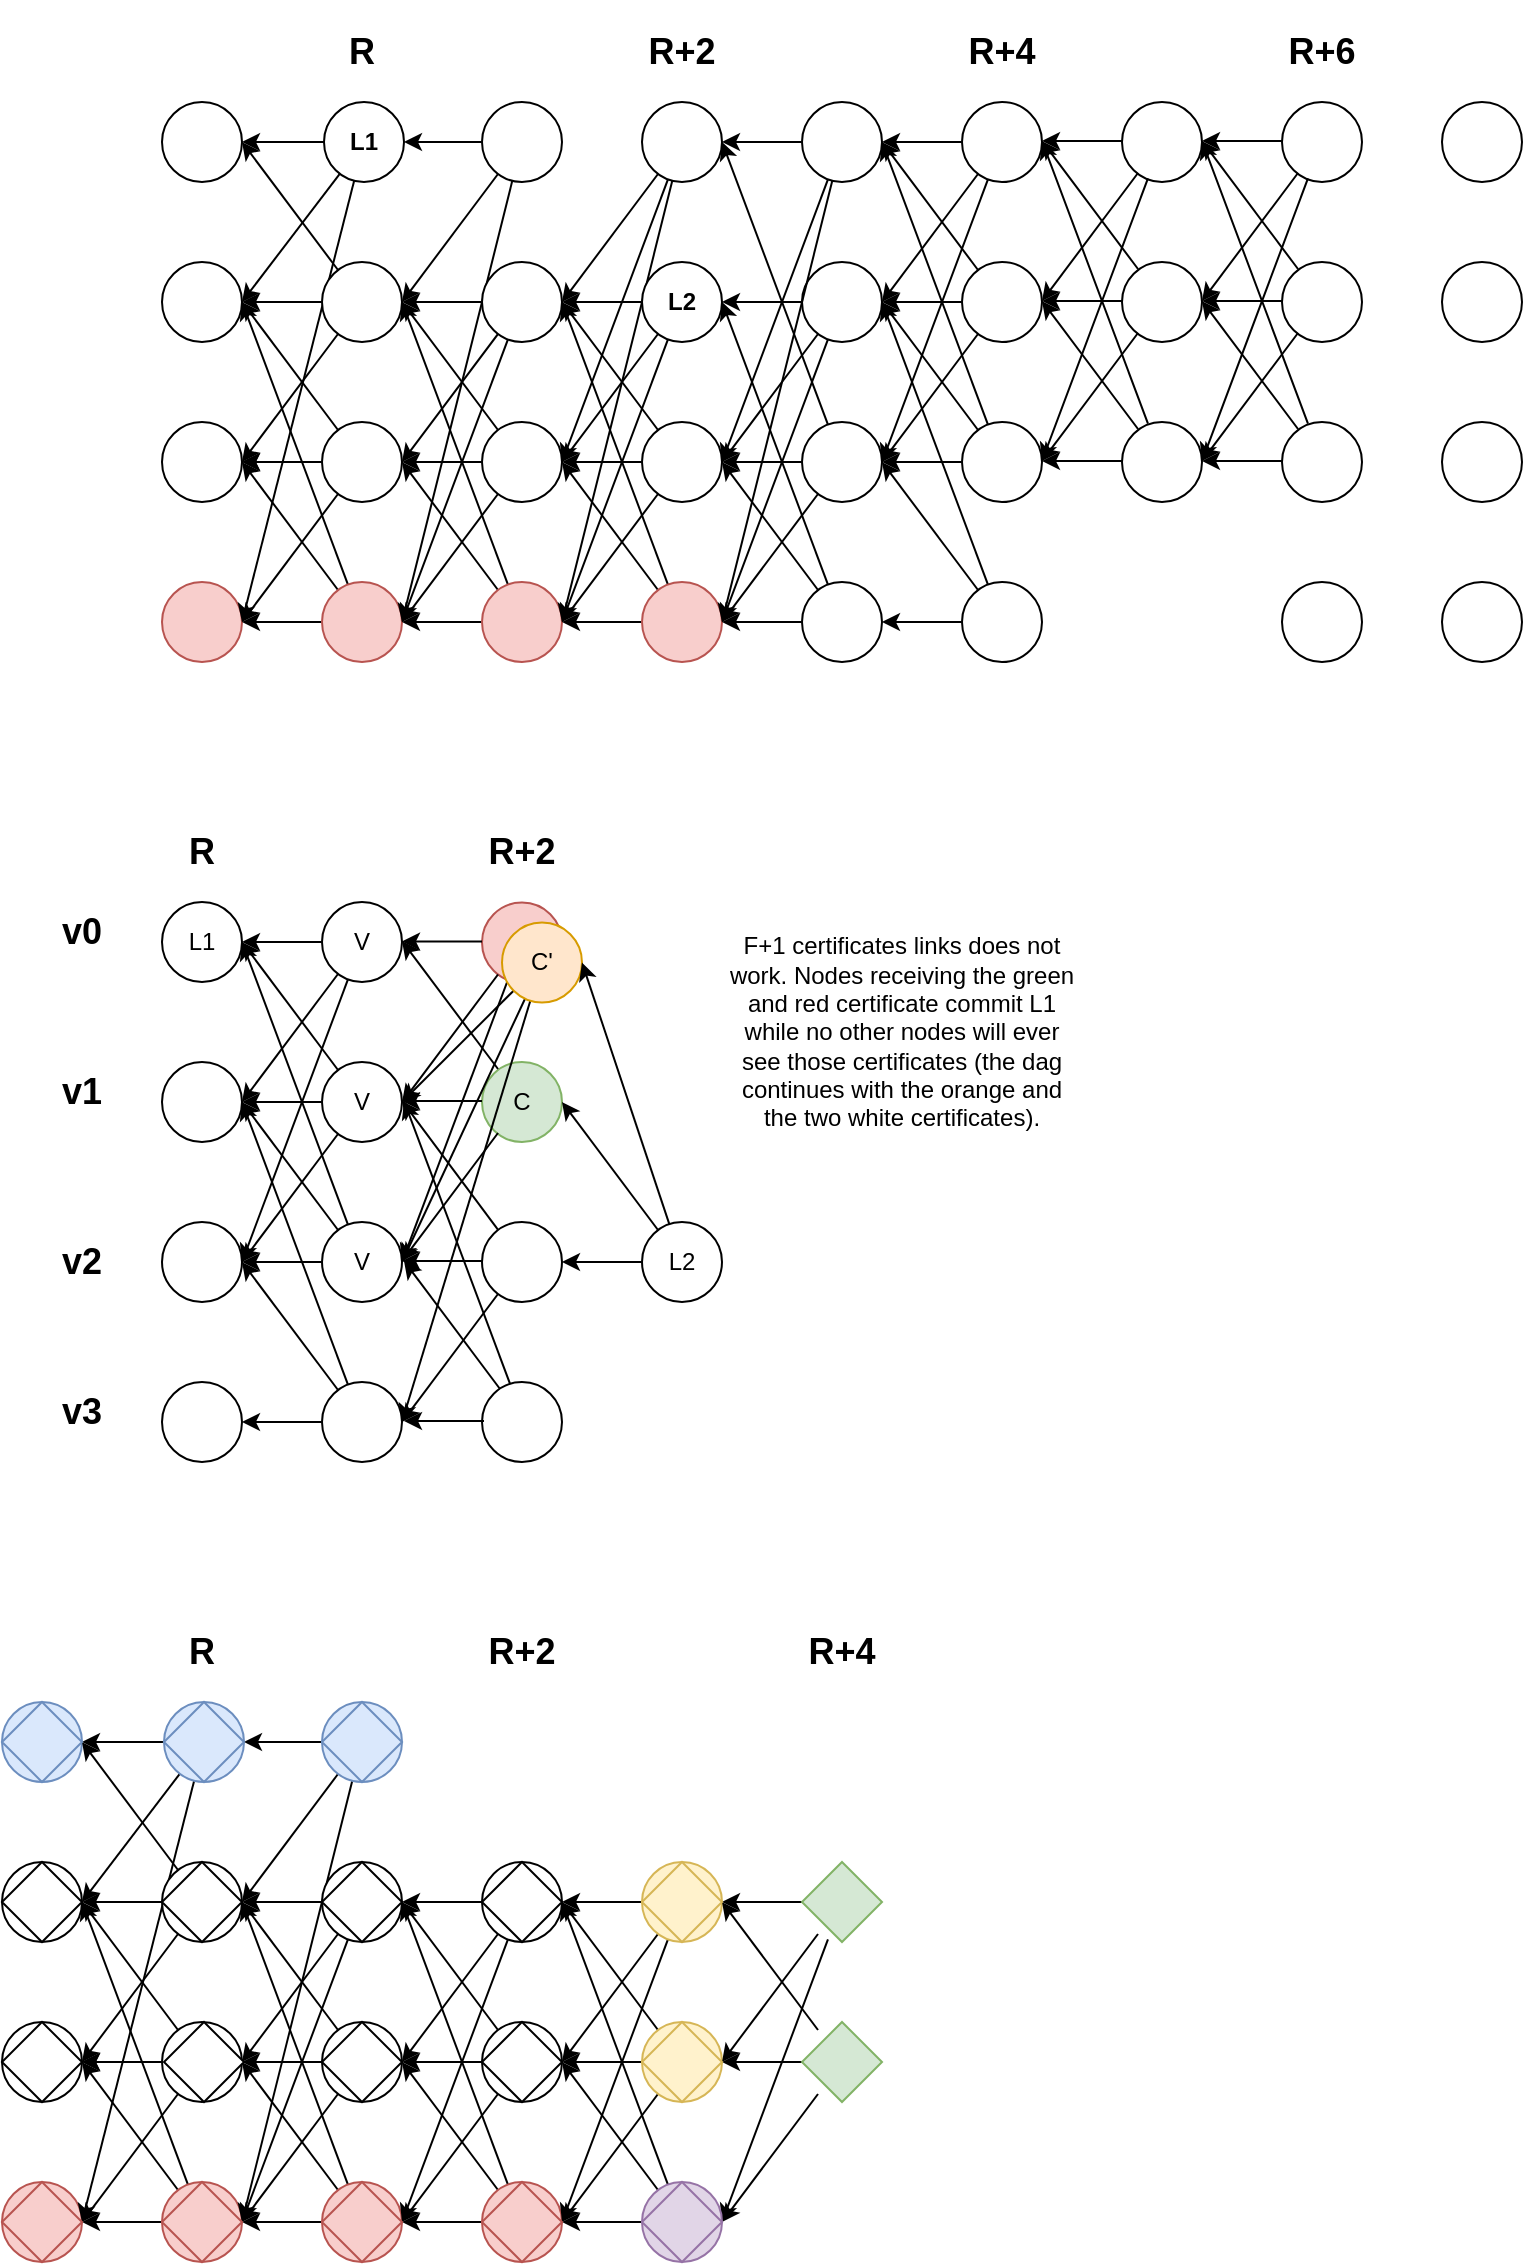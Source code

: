 <mxfile version="21.2.9" type="github">
  <diagram id="bkhS0injimwwEIBD8EdO" name="Page-1">
    <mxGraphModel dx="989" dy="570" grid="1" gridSize="10" guides="1" tooltips="1" connect="1" arrows="1" fold="1" page="1" pageScale="1" pageWidth="827" pageHeight="1169" math="0" shadow="0">
      <root>
        <mxCell id="0" />
        <mxCell id="1" parent="0" />
        <mxCell id="9aQIo1MV9v7AI-3ga-QW-1" value="" style="ellipse;whiteSpace=wrap;html=1;aspect=fixed;" parent="1" vertex="1">
          <mxGeometry x="120" y="80" width="40" height="40" as="geometry" />
        </mxCell>
        <mxCell id="9aQIo1MV9v7AI-3ga-QW-2" value="" style="ellipse;whiteSpace=wrap;html=1;aspect=fixed;" parent="1" vertex="1">
          <mxGeometry x="120" y="160" width="40" height="40" as="geometry" />
        </mxCell>
        <mxCell id="9aQIo1MV9v7AI-3ga-QW-3" value="" style="ellipse;whiteSpace=wrap;html=1;aspect=fixed;" parent="1" vertex="1">
          <mxGeometry x="120" y="240" width="40" height="40" as="geometry" />
        </mxCell>
        <mxCell id="9aQIo1MV9v7AI-3ga-QW-4" value="" style="ellipse;whiteSpace=wrap;html=1;aspect=fixed;fillColor=#f8cecc;strokeColor=#b85450;" parent="1" vertex="1">
          <mxGeometry x="120" y="320" width="40" height="40" as="geometry" />
        </mxCell>
        <mxCell id="3kcBv0xAYxEKEZCNpnh7-5" style="edgeStyle=none;rounded=0;orthogonalLoop=1;jettySize=auto;html=1;entryX=1;entryY=0.5;entryDx=0;entryDy=0;" parent="1" source="9aQIo1MV9v7AI-3ga-QW-5" target="9aQIo1MV9v7AI-3ga-QW-1" edge="1">
          <mxGeometry relative="1" as="geometry" />
        </mxCell>
        <mxCell id="3kcBv0xAYxEKEZCNpnh7-6" style="edgeStyle=none;rounded=0;orthogonalLoop=1;jettySize=auto;html=1;entryX=1;entryY=0.5;entryDx=0;entryDy=0;" parent="1" source="9aQIo1MV9v7AI-3ga-QW-5" target="9aQIo1MV9v7AI-3ga-QW-2" edge="1">
          <mxGeometry relative="1" as="geometry" />
        </mxCell>
        <mxCell id="3kcBv0xAYxEKEZCNpnh7-7" style="edgeStyle=none;rounded=0;orthogonalLoop=1;jettySize=auto;html=1;entryX=1;entryY=0.5;entryDx=0;entryDy=0;" parent="1" source="9aQIo1MV9v7AI-3ga-QW-5" target="9aQIo1MV9v7AI-3ga-QW-4" edge="1">
          <mxGeometry relative="1" as="geometry" />
        </mxCell>
        <mxCell id="9aQIo1MV9v7AI-3ga-QW-5" value="&lt;b&gt;L1&lt;/b&gt;" style="ellipse;whiteSpace=wrap;html=1;aspect=fixed;" parent="1" vertex="1">
          <mxGeometry x="201" y="80" width="40" height="40" as="geometry" />
        </mxCell>
        <mxCell id="3kcBv0xAYxEKEZCNpnh7-1" style="rounded=0;orthogonalLoop=1;jettySize=auto;html=1;entryX=1;entryY=0.5;entryDx=0;entryDy=0;" parent="1" source="9aQIo1MV9v7AI-3ga-QW-6" target="9aQIo1MV9v7AI-3ga-QW-1" edge="1">
          <mxGeometry relative="1" as="geometry" />
        </mxCell>
        <mxCell id="3kcBv0xAYxEKEZCNpnh7-2" style="edgeStyle=none;rounded=0;orthogonalLoop=1;jettySize=auto;html=1;entryX=1;entryY=0.5;entryDx=0;entryDy=0;" parent="1" source="9aQIo1MV9v7AI-3ga-QW-6" target="9aQIo1MV9v7AI-3ga-QW-2" edge="1">
          <mxGeometry relative="1" as="geometry" />
        </mxCell>
        <mxCell id="3kcBv0xAYxEKEZCNpnh7-4" style="edgeStyle=none;rounded=0;orthogonalLoop=1;jettySize=auto;html=1;" parent="1" source="9aQIo1MV9v7AI-3ga-QW-6" edge="1">
          <mxGeometry relative="1" as="geometry">
            <mxPoint x="160" y="260" as="targetPoint" />
          </mxGeometry>
        </mxCell>
        <mxCell id="9aQIo1MV9v7AI-3ga-QW-6" value="" style="ellipse;whiteSpace=wrap;html=1;aspect=fixed;" parent="1" vertex="1">
          <mxGeometry x="200" y="160" width="40" height="40" as="geometry" />
        </mxCell>
        <mxCell id="3kcBv0xAYxEKEZCNpnh7-3" style="edgeStyle=none;rounded=0;orthogonalLoop=1;jettySize=auto;html=1;" parent="1" source="9aQIo1MV9v7AI-3ga-QW-7" target="9aQIo1MV9v7AI-3ga-QW-3" edge="1">
          <mxGeometry relative="1" as="geometry">
            <mxPoint x="170" y="260" as="targetPoint" />
          </mxGeometry>
        </mxCell>
        <mxCell id="3kcBv0xAYxEKEZCNpnh7-8" style="edgeStyle=none;rounded=0;orthogonalLoop=1;jettySize=auto;html=1;entryX=1;entryY=0.5;entryDx=0;entryDy=0;" parent="1" source="9aQIo1MV9v7AI-3ga-QW-7" target="9aQIo1MV9v7AI-3ga-QW-3" edge="1">
          <mxGeometry relative="1" as="geometry" />
        </mxCell>
        <mxCell id="3kcBv0xAYxEKEZCNpnh7-9" style="edgeStyle=none;rounded=0;orthogonalLoop=1;jettySize=auto;html=1;entryX=1;entryY=0.5;entryDx=0;entryDy=0;" parent="1" source="9aQIo1MV9v7AI-3ga-QW-7" target="9aQIo1MV9v7AI-3ga-QW-4" edge="1">
          <mxGeometry relative="1" as="geometry" />
        </mxCell>
        <mxCell id="3kcBv0xAYxEKEZCNpnh7-10" style="edgeStyle=none;rounded=0;orthogonalLoop=1;jettySize=auto;html=1;entryX=1;entryY=0.5;entryDx=0;entryDy=0;" parent="1" source="9aQIo1MV9v7AI-3ga-QW-7" target="9aQIo1MV9v7AI-3ga-QW-2" edge="1">
          <mxGeometry relative="1" as="geometry" />
        </mxCell>
        <mxCell id="9aQIo1MV9v7AI-3ga-QW-7" value="" style="ellipse;whiteSpace=wrap;html=1;aspect=fixed;" parent="1" vertex="1">
          <mxGeometry x="200" y="240" width="40" height="40" as="geometry" />
        </mxCell>
        <mxCell id="3kcBv0xAYxEKEZCNpnh7-11" style="edgeStyle=none;rounded=0;orthogonalLoop=1;jettySize=auto;html=1;entryX=1;entryY=0.5;entryDx=0;entryDy=0;" parent="1" source="9aQIo1MV9v7AI-3ga-QW-8" target="9aQIo1MV9v7AI-3ga-QW-3" edge="1">
          <mxGeometry relative="1" as="geometry" />
        </mxCell>
        <mxCell id="3kcBv0xAYxEKEZCNpnh7-12" style="edgeStyle=none;rounded=0;orthogonalLoop=1;jettySize=auto;html=1;entryX=1;entryY=0.5;entryDx=0;entryDy=0;" parent="1" source="9aQIo1MV9v7AI-3ga-QW-8" target="9aQIo1MV9v7AI-3ga-QW-2" edge="1">
          <mxGeometry relative="1" as="geometry" />
        </mxCell>
        <mxCell id="3kcBv0xAYxEKEZCNpnh7-13" style="edgeStyle=none;rounded=0;orthogonalLoop=1;jettySize=auto;html=1;entryX=1;entryY=0.5;entryDx=0;entryDy=0;" parent="1" source="9aQIo1MV9v7AI-3ga-QW-8" target="9aQIo1MV9v7AI-3ga-QW-4" edge="1">
          <mxGeometry relative="1" as="geometry" />
        </mxCell>
        <mxCell id="9aQIo1MV9v7AI-3ga-QW-8" value="" style="ellipse;whiteSpace=wrap;html=1;aspect=fixed;fillColor=#f8cecc;strokeColor=#b85450;" parent="1" vertex="1">
          <mxGeometry x="200" y="320" width="40" height="40" as="geometry" />
        </mxCell>
        <mxCell id="3kcBv0xAYxEKEZCNpnh7-16" style="edgeStyle=none;rounded=0;orthogonalLoop=1;jettySize=auto;html=1;entryX=1;entryY=0.5;entryDx=0;entryDy=0;" parent="1" source="9aQIo1MV9v7AI-3ga-QW-9" target="9aQIo1MV9v7AI-3ga-QW-5" edge="1">
          <mxGeometry relative="1" as="geometry" />
        </mxCell>
        <mxCell id="3kcBv0xAYxEKEZCNpnh7-17" style="edgeStyle=none;rounded=0;orthogonalLoop=1;jettySize=auto;html=1;entryX=1;entryY=0.5;entryDx=0;entryDy=0;" parent="1" source="9aQIo1MV9v7AI-3ga-QW-9" target="9aQIo1MV9v7AI-3ga-QW-6" edge="1">
          <mxGeometry relative="1" as="geometry" />
        </mxCell>
        <mxCell id="3kcBv0xAYxEKEZCNpnh7-18" style="edgeStyle=none;rounded=0;orthogonalLoop=1;jettySize=auto;html=1;entryX=1;entryY=0.5;entryDx=0;entryDy=0;" parent="1" source="9aQIo1MV9v7AI-3ga-QW-9" target="9aQIo1MV9v7AI-3ga-QW-8" edge="1">
          <mxGeometry relative="1" as="geometry" />
        </mxCell>
        <mxCell id="9aQIo1MV9v7AI-3ga-QW-9" value="" style="ellipse;whiteSpace=wrap;html=1;aspect=fixed;" parent="1" vertex="1">
          <mxGeometry x="280" y="80" width="40" height="40" as="geometry" />
        </mxCell>
        <mxCell id="3kcBv0xAYxEKEZCNpnh7-19" style="edgeStyle=none;rounded=0;orthogonalLoop=1;jettySize=auto;html=1;entryX=1;entryY=0.5;entryDx=0;entryDy=0;" parent="1" source="9aQIo1MV9v7AI-3ga-QW-10" target="9aQIo1MV9v7AI-3ga-QW-6" edge="1">
          <mxGeometry relative="1" as="geometry" />
        </mxCell>
        <mxCell id="3kcBv0xAYxEKEZCNpnh7-20" style="edgeStyle=none;rounded=0;orthogonalLoop=1;jettySize=auto;html=1;entryX=1;entryY=0.5;entryDx=0;entryDy=0;" parent="1" target="9aQIo1MV9v7AI-3ga-QW-7" edge="1">
          <mxGeometry relative="1" as="geometry">
            <mxPoint x="300" y="180" as="sourcePoint" />
          </mxGeometry>
        </mxCell>
        <mxCell id="3kcBv0xAYxEKEZCNpnh7-28" style="edgeStyle=none;rounded=0;orthogonalLoop=1;jettySize=auto;html=1;entryX=1;entryY=0.5;entryDx=0;entryDy=0;" parent="1" source="9aQIo1MV9v7AI-3ga-QW-10" target="9aQIo1MV9v7AI-3ga-QW-8" edge="1">
          <mxGeometry relative="1" as="geometry" />
        </mxCell>
        <mxCell id="9aQIo1MV9v7AI-3ga-QW-10" value="" style="ellipse;whiteSpace=wrap;html=1;aspect=fixed;" parent="1" vertex="1">
          <mxGeometry x="280" y="160" width="40" height="40" as="geometry" />
        </mxCell>
        <mxCell id="3kcBv0xAYxEKEZCNpnh7-22" style="edgeStyle=none;rounded=0;orthogonalLoop=1;jettySize=auto;html=1;entryX=1;entryY=0.5;entryDx=0;entryDy=0;" parent="1" source="9aQIo1MV9v7AI-3ga-QW-11" target="9aQIo1MV9v7AI-3ga-QW-6" edge="1">
          <mxGeometry relative="1" as="geometry" />
        </mxCell>
        <mxCell id="3kcBv0xAYxEKEZCNpnh7-23" style="edgeStyle=none;rounded=0;orthogonalLoop=1;jettySize=auto;html=1;" parent="1" source="9aQIo1MV9v7AI-3ga-QW-11" target="9aQIo1MV9v7AI-3ga-QW-7" edge="1">
          <mxGeometry relative="1" as="geometry" />
        </mxCell>
        <mxCell id="3kcBv0xAYxEKEZCNpnh7-24" style="edgeStyle=none;rounded=0;orthogonalLoop=1;jettySize=auto;html=1;entryX=1;entryY=0.5;entryDx=0;entryDy=0;" parent="1" source="9aQIo1MV9v7AI-3ga-QW-11" target="9aQIo1MV9v7AI-3ga-QW-8" edge="1">
          <mxGeometry relative="1" as="geometry" />
        </mxCell>
        <mxCell id="9aQIo1MV9v7AI-3ga-QW-11" value="" style="ellipse;whiteSpace=wrap;html=1;aspect=fixed;" parent="1" vertex="1">
          <mxGeometry x="280" y="240" width="40" height="40" as="geometry" />
        </mxCell>
        <mxCell id="3kcBv0xAYxEKEZCNpnh7-25" style="edgeStyle=none;rounded=0;orthogonalLoop=1;jettySize=auto;html=1;entryX=1;entryY=0.5;entryDx=0;entryDy=0;" parent="1" source="9aQIo1MV9v7AI-3ga-QW-12" target="9aQIo1MV9v7AI-3ga-QW-6" edge="1">
          <mxGeometry relative="1" as="geometry" />
        </mxCell>
        <mxCell id="3kcBv0xAYxEKEZCNpnh7-26" style="edgeStyle=none;rounded=0;orthogonalLoop=1;jettySize=auto;html=1;entryX=1;entryY=0.5;entryDx=0;entryDy=0;" parent="1" source="9aQIo1MV9v7AI-3ga-QW-12" target="9aQIo1MV9v7AI-3ga-QW-7" edge="1">
          <mxGeometry relative="1" as="geometry" />
        </mxCell>
        <mxCell id="3kcBv0xAYxEKEZCNpnh7-27" style="edgeStyle=none;rounded=0;orthogonalLoop=1;jettySize=auto;html=1;" parent="1" source="9aQIo1MV9v7AI-3ga-QW-12" target="9aQIo1MV9v7AI-3ga-QW-8" edge="1">
          <mxGeometry relative="1" as="geometry" />
        </mxCell>
        <mxCell id="9aQIo1MV9v7AI-3ga-QW-12" value="" style="ellipse;whiteSpace=wrap;html=1;aspect=fixed;fillColor=#f8cecc;strokeColor=#b85450;" parent="1" vertex="1">
          <mxGeometry x="280" y="320" width="40" height="40" as="geometry" />
        </mxCell>
        <mxCell id="rBATBQNoCyJrctwF7mSs-1" style="rounded=0;orthogonalLoop=1;jettySize=auto;html=1;entryX=1;entryY=0.5;entryDx=0;entryDy=0;" parent="1" source="9aQIo1MV9v7AI-3ga-QW-13" target="9aQIo1MV9v7AI-3ga-QW-10" edge="1">
          <mxGeometry relative="1" as="geometry" />
        </mxCell>
        <mxCell id="rBATBQNoCyJrctwF7mSs-2" style="edgeStyle=none;rounded=0;orthogonalLoop=1;jettySize=auto;html=1;entryX=1;entryY=0.5;entryDx=0;entryDy=0;" parent="1" source="9aQIo1MV9v7AI-3ga-QW-13" target="9aQIo1MV9v7AI-3ga-QW-11" edge="1">
          <mxGeometry relative="1" as="geometry" />
        </mxCell>
        <mxCell id="rBATBQNoCyJrctwF7mSs-3" style="edgeStyle=none;rounded=0;orthogonalLoop=1;jettySize=auto;html=1;entryX=1;entryY=0.5;entryDx=0;entryDy=0;" parent="1" source="9aQIo1MV9v7AI-3ga-QW-13" target="9aQIo1MV9v7AI-3ga-QW-12" edge="1">
          <mxGeometry relative="1" as="geometry" />
        </mxCell>
        <mxCell id="9aQIo1MV9v7AI-3ga-QW-13" value="" style="ellipse;whiteSpace=wrap;html=1;aspect=fixed;" parent="1" vertex="1">
          <mxGeometry x="360" y="80" width="40" height="40" as="geometry" />
        </mxCell>
        <mxCell id="3kcBv0xAYxEKEZCNpnh7-29" style="edgeStyle=none;rounded=0;orthogonalLoop=1;jettySize=auto;html=1;entryX=1;entryY=0.5;entryDx=0;entryDy=0;" parent="1" source="9aQIo1MV9v7AI-3ga-QW-14" target="9aQIo1MV9v7AI-3ga-QW-10" edge="1">
          <mxGeometry relative="1" as="geometry" />
        </mxCell>
        <mxCell id="3kcBv0xAYxEKEZCNpnh7-30" style="edgeStyle=none;rounded=0;orthogonalLoop=1;jettySize=auto;html=1;entryX=1;entryY=0.5;entryDx=0;entryDy=0;" parent="1" source="9aQIo1MV9v7AI-3ga-QW-14" target="9aQIo1MV9v7AI-3ga-QW-11" edge="1">
          <mxGeometry relative="1" as="geometry" />
        </mxCell>
        <mxCell id="3kcBv0xAYxEKEZCNpnh7-31" style="edgeStyle=none;rounded=0;orthogonalLoop=1;jettySize=auto;html=1;entryX=1;entryY=0.5;entryDx=0;entryDy=0;" parent="1" source="9aQIo1MV9v7AI-3ga-QW-14" target="9aQIo1MV9v7AI-3ga-QW-12" edge="1">
          <mxGeometry relative="1" as="geometry" />
        </mxCell>
        <mxCell id="9aQIo1MV9v7AI-3ga-QW-14" value="&lt;b&gt;L2&lt;/b&gt;" style="ellipse;whiteSpace=wrap;html=1;aspect=fixed;" parent="1" vertex="1">
          <mxGeometry x="360" y="160" width="40" height="40" as="geometry" />
        </mxCell>
        <mxCell id="3kcBv0xAYxEKEZCNpnh7-32" style="edgeStyle=none;rounded=0;orthogonalLoop=1;jettySize=auto;html=1;entryX=1;entryY=0.5;entryDx=0;entryDy=0;" parent="1" source="9aQIo1MV9v7AI-3ga-QW-15" target="9aQIo1MV9v7AI-3ga-QW-10" edge="1">
          <mxGeometry relative="1" as="geometry" />
        </mxCell>
        <mxCell id="3kcBv0xAYxEKEZCNpnh7-33" style="edgeStyle=none;rounded=0;orthogonalLoop=1;jettySize=auto;html=1;entryX=1;entryY=0.5;entryDx=0;entryDy=0;" parent="1" source="9aQIo1MV9v7AI-3ga-QW-15" target="9aQIo1MV9v7AI-3ga-QW-11" edge="1">
          <mxGeometry relative="1" as="geometry" />
        </mxCell>
        <mxCell id="3kcBv0xAYxEKEZCNpnh7-34" style="edgeStyle=none;rounded=0;orthogonalLoop=1;jettySize=auto;html=1;entryX=1;entryY=0.5;entryDx=0;entryDy=0;" parent="1" source="9aQIo1MV9v7AI-3ga-QW-15" target="9aQIo1MV9v7AI-3ga-QW-12" edge="1">
          <mxGeometry relative="1" as="geometry" />
        </mxCell>
        <mxCell id="9aQIo1MV9v7AI-3ga-QW-15" value="" style="ellipse;whiteSpace=wrap;html=1;aspect=fixed;" parent="1" vertex="1">
          <mxGeometry x="360" y="240" width="40" height="40" as="geometry" />
        </mxCell>
        <mxCell id="3kcBv0xAYxEKEZCNpnh7-35" style="edgeStyle=none;rounded=0;orthogonalLoop=1;jettySize=auto;html=1;entryX=1;entryY=0.5;entryDx=0;entryDy=0;" parent="1" source="9aQIo1MV9v7AI-3ga-QW-16" target="9aQIo1MV9v7AI-3ga-QW-10" edge="1">
          <mxGeometry relative="1" as="geometry" />
        </mxCell>
        <mxCell id="3kcBv0xAYxEKEZCNpnh7-36" style="edgeStyle=none;rounded=0;orthogonalLoop=1;jettySize=auto;html=1;entryX=1;entryY=0.5;entryDx=0;entryDy=0;" parent="1" source="9aQIo1MV9v7AI-3ga-QW-16" target="9aQIo1MV9v7AI-3ga-QW-11" edge="1">
          <mxGeometry relative="1" as="geometry" />
        </mxCell>
        <mxCell id="3kcBv0xAYxEKEZCNpnh7-37" style="edgeStyle=none;rounded=0;orthogonalLoop=1;jettySize=auto;html=1;entryX=1;entryY=0.5;entryDx=0;entryDy=0;" parent="1" source="9aQIo1MV9v7AI-3ga-QW-16" target="9aQIo1MV9v7AI-3ga-QW-12" edge="1">
          <mxGeometry relative="1" as="geometry" />
        </mxCell>
        <mxCell id="9aQIo1MV9v7AI-3ga-QW-16" value="" style="ellipse;whiteSpace=wrap;html=1;aspect=fixed;fillColor=#f8cecc;strokeColor=#b85450;" parent="1" vertex="1">
          <mxGeometry x="360" y="320" width="40" height="40" as="geometry" />
        </mxCell>
        <mxCell id="3kcBv0xAYxEKEZCNpnh7-38" style="edgeStyle=none;rounded=0;orthogonalLoop=1;jettySize=auto;html=1;" parent="1" source="9aQIo1MV9v7AI-3ga-QW-18" edge="1">
          <mxGeometry relative="1" as="geometry">
            <mxPoint x="400" y="180" as="targetPoint" />
          </mxGeometry>
        </mxCell>
        <mxCell id="3kcBv0xAYxEKEZCNpnh7-39" style="edgeStyle=none;rounded=0;orthogonalLoop=1;jettySize=auto;html=1;entryX=1;entryY=0.5;entryDx=0;entryDy=0;" parent="1" source="9aQIo1MV9v7AI-3ga-QW-18" target="9aQIo1MV9v7AI-3ga-QW-15" edge="1">
          <mxGeometry relative="1" as="geometry" />
        </mxCell>
        <mxCell id="3kcBv0xAYxEKEZCNpnh7-40" style="edgeStyle=none;rounded=0;orthogonalLoop=1;jettySize=auto;html=1;entryX=1;entryY=0.5;entryDx=0;entryDy=0;" parent="1" source="9aQIo1MV9v7AI-3ga-QW-18" target="9aQIo1MV9v7AI-3ga-QW-16" edge="1">
          <mxGeometry relative="1" as="geometry" />
        </mxCell>
        <mxCell id="9aQIo1MV9v7AI-3ga-QW-18" value="" style="ellipse;whiteSpace=wrap;html=1;aspect=fixed;" parent="1" vertex="1">
          <mxGeometry x="440" y="160" width="40" height="40" as="geometry" />
        </mxCell>
        <mxCell id="3kcBv0xAYxEKEZCNpnh7-41" style="edgeStyle=none;rounded=0;orthogonalLoop=1;jettySize=auto;html=1;entryX=1;entryY=0.5;entryDx=0;entryDy=0;" parent="1" source="9aQIo1MV9v7AI-3ga-QW-19" target="9aQIo1MV9v7AI-3ga-QW-13" edge="1">
          <mxGeometry relative="1" as="geometry" />
        </mxCell>
        <mxCell id="3kcBv0xAYxEKEZCNpnh7-42" style="edgeStyle=none;rounded=0;orthogonalLoop=1;jettySize=auto;html=1;entryX=1;entryY=0.5;entryDx=0;entryDy=0;" parent="1" source="9aQIo1MV9v7AI-3ga-QW-19" target="9aQIo1MV9v7AI-3ga-QW-15" edge="1">
          <mxGeometry relative="1" as="geometry" />
        </mxCell>
        <mxCell id="3kcBv0xAYxEKEZCNpnh7-43" style="edgeStyle=none;rounded=0;orthogonalLoop=1;jettySize=auto;html=1;entryX=1;entryY=0.5;entryDx=0;entryDy=0;" parent="1" source="9aQIo1MV9v7AI-3ga-QW-19" target="9aQIo1MV9v7AI-3ga-QW-16" edge="1">
          <mxGeometry relative="1" as="geometry" />
        </mxCell>
        <mxCell id="9aQIo1MV9v7AI-3ga-QW-19" value="" style="ellipse;whiteSpace=wrap;html=1;aspect=fixed;" parent="1" vertex="1">
          <mxGeometry x="440" y="240" width="40" height="40" as="geometry" />
        </mxCell>
        <mxCell id="8xsi_ot09lrBixSJ_Wo7-1" style="edgeStyle=orthogonalEdgeStyle;rounded=0;orthogonalLoop=1;jettySize=auto;html=1;entryX=1;entryY=0.5;entryDx=0;entryDy=0;" parent="1" source="9aQIo1MV9v7AI-3ga-QW-21" target="9aQIo1MV9v7AI-3ga-QW-13" edge="1">
          <mxGeometry relative="1" as="geometry" />
        </mxCell>
        <mxCell id="8xsi_ot09lrBixSJ_Wo7-2" style="rounded=0;orthogonalLoop=1;jettySize=auto;html=1;entryX=1;entryY=0.5;entryDx=0;entryDy=0;" parent="1" source="9aQIo1MV9v7AI-3ga-QW-21" target="9aQIo1MV9v7AI-3ga-QW-15" edge="1">
          <mxGeometry relative="1" as="geometry" />
        </mxCell>
        <mxCell id="8xsi_ot09lrBixSJ_Wo7-3" style="edgeStyle=none;rounded=0;orthogonalLoop=1;jettySize=auto;html=1;entryX=1;entryY=0.5;entryDx=0;entryDy=0;" parent="1" source="9aQIo1MV9v7AI-3ga-QW-21" target="9aQIo1MV9v7AI-3ga-QW-16" edge="1">
          <mxGeometry relative="1" as="geometry" />
        </mxCell>
        <mxCell id="9aQIo1MV9v7AI-3ga-QW-21" value="" style="ellipse;whiteSpace=wrap;html=1;aspect=fixed;" parent="1" vertex="1">
          <mxGeometry x="440" y="80" width="40" height="40" as="geometry" />
        </mxCell>
        <mxCell id="8xsi_ot09lrBixSJ_Wo7-10" style="edgeStyle=none;rounded=0;orthogonalLoop=1;jettySize=auto;html=1;entryX=1;entryY=0.5;entryDx=0;entryDy=0;" parent="1" source="9aQIo1MV9v7AI-3ga-QW-22" target="9aQIo1MV9v7AI-3ga-QW-21" edge="1">
          <mxGeometry relative="1" as="geometry" />
        </mxCell>
        <mxCell id="8xsi_ot09lrBixSJ_Wo7-11" style="edgeStyle=none;rounded=0;orthogonalLoop=1;jettySize=auto;html=1;" parent="1" source="9aQIo1MV9v7AI-3ga-QW-22" edge="1">
          <mxGeometry relative="1" as="geometry">
            <mxPoint x="480" y="260" as="targetPoint" />
          </mxGeometry>
        </mxCell>
        <mxCell id="8xsi_ot09lrBixSJ_Wo7-12" style="edgeStyle=none;rounded=0;orthogonalLoop=1;jettySize=auto;html=1;entryX=1;entryY=0.5;entryDx=0;entryDy=0;" parent="1" source="9aQIo1MV9v7AI-3ga-QW-22" target="9aQIo1MV9v7AI-3ga-QW-18" edge="1">
          <mxGeometry relative="1" as="geometry" />
        </mxCell>
        <mxCell id="9aQIo1MV9v7AI-3ga-QW-22" value="" style="ellipse;whiteSpace=wrap;html=1;aspect=fixed;" parent="1" vertex="1">
          <mxGeometry x="520" y="160" width="40" height="40" as="geometry" />
        </mxCell>
        <mxCell id="8xsi_ot09lrBixSJ_Wo7-7" style="edgeStyle=none;rounded=0;orthogonalLoop=1;jettySize=auto;html=1;entryX=1;entryY=0.5;entryDx=0;entryDy=0;" parent="1" source="9aQIo1MV9v7AI-3ga-QW-23" target="9aQIo1MV9v7AI-3ga-QW-19" edge="1">
          <mxGeometry relative="1" as="geometry" />
        </mxCell>
        <mxCell id="8xsi_ot09lrBixSJ_Wo7-8" style="edgeStyle=none;rounded=0;orthogonalLoop=1;jettySize=auto;html=1;entryX=1;entryY=0.5;entryDx=0;entryDy=0;" parent="1" source="9aQIo1MV9v7AI-3ga-QW-23" target="9aQIo1MV9v7AI-3ga-QW-18" edge="1">
          <mxGeometry relative="1" as="geometry" />
        </mxCell>
        <mxCell id="8xsi_ot09lrBixSJ_Wo7-9" style="edgeStyle=none;rounded=0;orthogonalLoop=1;jettySize=auto;html=1;entryX=1;entryY=0.5;entryDx=0;entryDy=0;" parent="1" source="9aQIo1MV9v7AI-3ga-QW-23" target="9aQIo1MV9v7AI-3ga-QW-21" edge="1">
          <mxGeometry relative="1" as="geometry">
            <mxPoint x="490" y="110" as="targetPoint" />
          </mxGeometry>
        </mxCell>
        <mxCell id="9aQIo1MV9v7AI-3ga-QW-23" value="" style="ellipse;whiteSpace=wrap;html=1;aspect=fixed;" parent="1" vertex="1">
          <mxGeometry x="520" y="240" width="40" height="40" as="geometry" />
        </mxCell>
        <mxCell id="8xsi_ot09lrBixSJ_Wo7-4" style="edgeStyle=none;rounded=0;orthogonalLoop=1;jettySize=auto;html=1;entryX=1;entryY=0.5;entryDx=0;entryDy=0;" parent="1" source="9aQIo1MV9v7AI-3ga-QW-24" target="9aQIo1MV9v7AI-3ga-QW-16" edge="1">
          <mxGeometry relative="1" as="geometry" />
        </mxCell>
        <mxCell id="8xsi_ot09lrBixSJ_Wo7-5" style="edgeStyle=none;rounded=0;orthogonalLoop=1;jettySize=auto;html=1;" parent="1" source="9aQIo1MV9v7AI-3ga-QW-24" edge="1">
          <mxGeometry relative="1" as="geometry">
            <mxPoint x="400" y="180" as="targetPoint" />
          </mxGeometry>
        </mxCell>
        <mxCell id="8xsi_ot09lrBixSJ_Wo7-6" style="edgeStyle=none;rounded=0;orthogonalLoop=1;jettySize=auto;html=1;entryX=1;entryY=0.5;entryDx=0;entryDy=0;" parent="1" source="9aQIo1MV9v7AI-3ga-QW-24" target="9aQIo1MV9v7AI-3ga-QW-15" edge="1">
          <mxGeometry relative="1" as="geometry" />
        </mxCell>
        <mxCell id="9aQIo1MV9v7AI-3ga-QW-24" value="" style="ellipse;whiteSpace=wrap;html=1;aspect=fixed;" parent="1" vertex="1">
          <mxGeometry x="440" y="320" width="40" height="40" as="geometry" />
        </mxCell>
        <mxCell id="8xsi_ot09lrBixSJ_Wo7-17" style="edgeStyle=none;rounded=0;orthogonalLoop=1;jettySize=auto;html=1;entryX=1;entryY=0.5;entryDx=0;entryDy=0;" parent="1" source="9aQIo1MV9v7AI-3ga-QW-25" target="9aQIo1MV9v7AI-3ga-QW-21" edge="1">
          <mxGeometry relative="1" as="geometry" />
        </mxCell>
        <mxCell id="8xsi_ot09lrBixSJ_Wo7-18" style="edgeStyle=none;rounded=0;orthogonalLoop=1;jettySize=auto;html=1;entryX=1;entryY=0.5;entryDx=0;entryDy=0;" parent="1" source="9aQIo1MV9v7AI-3ga-QW-25" target="9aQIo1MV9v7AI-3ga-QW-18" edge="1">
          <mxGeometry relative="1" as="geometry" />
        </mxCell>
        <mxCell id="8xsi_ot09lrBixSJ_Wo7-19" style="edgeStyle=none;rounded=0;orthogonalLoop=1;jettySize=auto;html=1;entryX=1;entryY=0.5;entryDx=0;entryDy=0;" parent="1" source="9aQIo1MV9v7AI-3ga-QW-25" target="9aQIo1MV9v7AI-3ga-QW-19" edge="1">
          <mxGeometry relative="1" as="geometry" />
        </mxCell>
        <mxCell id="9aQIo1MV9v7AI-3ga-QW-25" value="" style="ellipse;whiteSpace=wrap;html=1;aspect=fixed;" parent="1" vertex="1">
          <mxGeometry x="520" y="80" width="40" height="40" as="geometry" />
        </mxCell>
        <mxCell id="9aQIo1MV9v7AI-3ga-QW-26" value="" style="ellipse;whiteSpace=wrap;html=1;aspect=fixed;" parent="1" vertex="1">
          <mxGeometry x="600" y="160" width="40" height="40" as="geometry" />
        </mxCell>
        <mxCell id="9aQIo1MV9v7AI-3ga-QW-27" value="" style="ellipse;whiteSpace=wrap;html=1;aspect=fixed;" parent="1" vertex="1">
          <mxGeometry x="600" y="240" width="40" height="40" as="geometry" />
        </mxCell>
        <mxCell id="8xsi_ot09lrBixSJ_Wo7-39" style="edgeStyle=none;rounded=0;orthogonalLoop=1;jettySize=auto;html=1;entryX=1;entryY=0.5;entryDx=0;entryDy=0;" parent="1" source="9aQIo1MV9v7AI-3ga-QW-28" target="9aQIo1MV9v7AI-3ga-QW-18" edge="1">
          <mxGeometry relative="1" as="geometry" />
        </mxCell>
        <mxCell id="8xsi_ot09lrBixSJ_Wo7-40" style="edgeStyle=none;rounded=0;orthogonalLoop=1;jettySize=auto;html=1;entryX=1;entryY=0.5;entryDx=0;entryDy=0;" parent="1" source="9aQIo1MV9v7AI-3ga-QW-28" target="9aQIo1MV9v7AI-3ga-QW-19" edge="1">
          <mxGeometry relative="1" as="geometry" />
        </mxCell>
        <mxCell id="8xsi_ot09lrBixSJ_Wo7-41" style="edgeStyle=none;rounded=0;orthogonalLoop=1;jettySize=auto;html=1;entryX=1;entryY=0.5;entryDx=0;entryDy=0;" parent="1" source="9aQIo1MV9v7AI-3ga-QW-28" target="9aQIo1MV9v7AI-3ga-QW-24" edge="1">
          <mxGeometry relative="1" as="geometry" />
        </mxCell>
        <mxCell id="9aQIo1MV9v7AI-3ga-QW-28" value="" style="ellipse;whiteSpace=wrap;html=1;aspect=fixed;" parent="1" vertex="1">
          <mxGeometry x="520" y="320" width="40" height="40" as="geometry" />
        </mxCell>
        <mxCell id="9aQIo1MV9v7AI-3ga-QW-29" value="" style="ellipse;whiteSpace=wrap;html=1;aspect=fixed;" parent="1" vertex="1">
          <mxGeometry x="680" y="80" width="40" height="40" as="geometry" />
        </mxCell>
        <mxCell id="9aQIo1MV9v7AI-3ga-QW-30" value="" style="ellipse;whiteSpace=wrap;html=1;aspect=fixed;" parent="1" vertex="1">
          <mxGeometry x="680" y="160" width="40" height="40" as="geometry" />
        </mxCell>
        <mxCell id="9aQIo1MV9v7AI-3ga-QW-31" value="" style="ellipse;whiteSpace=wrap;html=1;aspect=fixed;" parent="1" vertex="1">
          <mxGeometry x="680" y="240" width="40" height="40" as="geometry" />
        </mxCell>
        <mxCell id="9aQIo1MV9v7AI-3ga-QW-32" value="" style="ellipse;whiteSpace=wrap;html=1;aspect=fixed;" parent="1" vertex="1">
          <mxGeometry x="680" y="320" width="40" height="40" as="geometry" />
        </mxCell>
        <mxCell id="9aQIo1MV9v7AI-3ga-QW-36" value="" style="ellipse;whiteSpace=wrap;html=1;aspect=fixed;" parent="1" vertex="1">
          <mxGeometry x="760" y="80" width="40" height="40" as="geometry" />
        </mxCell>
        <mxCell id="9aQIo1MV9v7AI-3ga-QW-37" value="" style="ellipse;whiteSpace=wrap;html=1;aspect=fixed;" parent="1" vertex="1">
          <mxGeometry x="760" y="160" width="40" height="40" as="geometry" />
        </mxCell>
        <mxCell id="9aQIo1MV9v7AI-3ga-QW-38" value="" style="ellipse;whiteSpace=wrap;html=1;aspect=fixed;" parent="1" vertex="1">
          <mxGeometry x="760" y="240" width="40" height="40" as="geometry" />
        </mxCell>
        <mxCell id="9aQIo1MV9v7AI-3ga-QW-39" value="" style="ellipse;whiteSpace=wrap;html=1;aspect=fixed;" parent="1" vertex="1">
          <mxGeometry x="760" y="320" width="40" height="40" as="geometry" />
        </mxCell>
        <mxCell id="3kcBv0xAYxEKEZCNpnh7-14" value="&lt;h2&gt;&lt;b&gt;R&lt;/b&gt;&lt;/h2&gt;" style="text;html=1;strokeColor=none;fillColor=none;align=center;verticalAlign=middle;whiteSpace=wrap;rounded=0;" parent="1" vertex="1">
          <mxGeometry x="190" y="40" width="60" height="30" as="geometry" />
        </mxCell>
        <mxCell id="3kcBv0xAYxEKEZCNpnh7-15" value="&lt;h2&gt;&lt;b&gt;R+2&lt;/b&gt;&lt;/h2&gt;" style="text;html=1;strokeColor=none;fillColor=none;align=center;verticalAlign=middle;whiteSpace=wrap;rounded=0;" parent="1" vertex="1">
          <mxGeometry x="350" y="40" width="60" height="30" as="geometry" />
        </mxCell>
        <mxCell id="8xsi_ot09lrBixSJ_Wo7-13" value="&lt;h2&gt;&lt;b&gt;R+4&lt;/b&gt;&lt;/h2&gt;" style="text;html=1;strokeColor=none;fillColor=none;align=center;verticalAlign=middle;whiteSpace=wrap;rounded=0;" parent="1" vertex="1">
          <mxGeometry x="510" y="40" width="60" height="30" as="geometry" />
        </mxCell>
        <mxCell id="8xsi_ot09lrBixSJ_Wo7-15" value="&lt;h2&gt;&lt;b&gt;R+6&lt;/b&gt;&lt;/h2&gt;" style="text;html=1;strokeColor=none;fillColor=none;align=center;verticalAlign=middle;whiteSpace=wrap;rounded=0;" parent="1" vertex="1">
          <mxGeometry x="670" y="40" width="60" height="30" as="geometry" />
        </mxCell>
        <mxCell id="8xsi_ot09lrBixSJ_Wo7-20" value="" style="ellipse;whiteSpace=wrap;html=1;aspect=fixed;" parent="1" vertex="1">
          <mxGeometry x="600" y="80" width="40" height="40" as="geometry" />
        </mxCell>
        <mxCell id="8xsi_ot09lrBixSJ_Wo7-21" style="edgeStyle=none;rounded=0;orthogonalLoop=1;jettySize=auto;html=1;entryX=1;entryY=0.5;entryDx=0;entryDy=0;" parent="1" edge="1">
          <mxGeometry relative="1" as="geometry">
            <mxPoint x="608.0" y="163.5" as="sourcePoint" />
            <mxPoint x="560" y="99.5" as="targetPoint" />
          </mxGeometry>
        </mxCell>
        <mxCell id="8xsi_ot09lrBixSJ_Wo7-22" style="edgeStyle=none;rounded=0;orthogonalLoop=1;jettySize=auto;html=1;" parent="1" edge="1">
          <mxGeometry relative="1" as="geometry">
            <mxPoint x="560" y="259.5" as="targetPoint" />
            <mxPoint x="608.0" y="195.5" as="sourcePoint" />
          </mxGeometry>
        </mxCell>
        <mxCell id="8xsi_ot09lrBixSJ_Wo7-23" style="edgeStyle=none;rounded=0;orthogonalLoop=1;jettySize=auto;html=1;entryX=1;entryY=0.5;entryDx=0;entryDy=0;" parent="1" edge="1">
          <mxGeometry relative="1" as="geometry">
            <mxPoint x="600" y="179.5" as="sourcePoint" />
            <mxPoint x="560" y="179.5" as="targetPoint" />
          </mxGeometry>
        </mxCell>
        <mxCell id="8xsi_ot09lrBixSJ_Wo7-24" style="edgeStyle=none;rounded=0;orthogonalLoop=1;jettySize=auto;html=1;entryX=1;entryY=0.5;entryDx=0;entryDy=0;" parent="1" edge="1">
          <mxGeometry relative="1" as="geometry">
            <mxPoint x="600" y="259.5" as="sourcePoint" />
            <mxPoint x="560" y="259.5" as="targetPoint" />
          </mxGeometry>
        </mxCell>
        <mxCell id="8xsi_ot09lrBixSJ_Wo7-25" style="edgeStyle=none;rounded=0;orthogonalLoop=1;jettySize=auto;html=1;entryX=1;entryY=0.5;entryDx=0;entryDy=0;" parent="1" edge="1">
          <mxGeometry relative="1" as="geometry">
            <mxPoint x="608.0" y="243.5" as="sourcePoint" />
            <mxPoint x="560" y="179.5" as="targetPoint" />
          </mxGeometry>
        </mxCell>
        <mxCell id="8xsi_ot09lrBixSJ_Wo7-26" style="edgeStyle=none;rounded=0;orthogonalLoop=1;jettySize=auto;html=1;entryX=1;entryY=0.5;entryDx=0;entryDy=0;" parent="1" edge="1">
          <mxGeometry relative="1" as="geometry">
            <mxPoint x="560" y="99.5" as="targetPoint" />
            <mxPoint x="612.978" y="240.773" as="sourcePoint" />
          </mxGeometry>
        </mxCell>
        <mxCell id="8xsi_ot09lrBixSJ_Wo7-27" style="edgeStyle=none;rounded=0;orthogonalLoop=1;jettySize=auto;html=1;entryX=1;entryY=0.5;entryDx=0;entryDy=0;" parent="1" edge="1">
          <mxGeometry relative="1" as="geometry">
            <mxPoint x="600" y="99.5" as="sourcePoint" />
            <mxPoint x="560" y="99.5" as="targetPoint" />
          </mxGeometry>
        </mxCell>
        <mxCell id="8xsi_ot09lrBixSJ_Wo7-28" style="edgeStyle=none;rounded=0;orthogonalLoop=1;jettySize=auto;html=1;entryX=1;entryY=0.5;entryDx=0;entryDy=0;" parent="1" edge="1">
          <mxGeometry relative="1" as="geometry">
            <mxPoint x="608.0" y="115.5" as="sourcePoint" />
            <mxPoint x="560" y="179.5" as="targetPoint" />
          </mxGeometry>
        </mxCell>
        <mxCell id="8xsi_ot09lrBixSJ_Wo7-29" style="edgeStyle=none;rounded=0;orthogonalLoop=1;jettySize=auto;html=1;entryX=1;entryY=0.5;entryDx=0;entryDy=0;" parent="1" edge="1">
          <mxGeometry relative="1" as="geometry">
            <mxPoint x="612.978" y="118.227" as="sourcePoint" />
            <mxPoint x="560" y="259.5" as="targetPoint" />
          </mxGeometry>
        </mxCell>
        <mxCell id="8xsi_ot09lrBixSJ_Wo7-30" style="edgeStyle=none;rounded=0;orthogonalLoop=1;jettySize=auto;html=1;entryX=1;entryY=0.5;entryDx=0;entryDy=0;" parent="1" edge="1">
          <mxGeometry relative="1" as="geometry">
            <mxPoint x="688.0" y="163.5" as="sourcePoint" />
            <mxPoint x="640" y="99.5" as="targetPoint" />
          </mxGeometry>
        </mxCell>
        <mxCell id="8xsi_ot09lrBixSJ_Wo7-31" style="edgeStyle=none;rounded=0;orthogonalLoop=1;jettySize=auto;html=1;" parent="1" edge="1">
          <mxGeometry relative="1" as="geometry">
            <mxPoint x="640" y="259.5" as="targetPoint" />
            <mxPoint x="688.0" y="195.5" as="sourcePoint" />
          </mxGeometry>
        </mxCell>
        <mxCell id="8xsi_ot09lrBixSJ_Wo7-32" style="edgeStyle=none;rounded=0;orthogonalLoop=1;jettySize=auto;html=1;entryX=1;entryY=0.5;entryDx=0;entryDy=0;" parent="1" edge="1">
          <mxGeometry relative="1" as="geometry">
            <mxPoint x="680" y="179.5" as="sourcePoint" />
            <mxPoint x="640" y="179.5" as="targetPoint" />
          </mxGeometry>
        </mxCell>
        <mxCell id="8xsi_ot09lrBixSJ_Wo7-33" style="edgeStyle=none;rounded=0;orthogonalLoop=1;jettySize=auto;html=1;entryX=1;entryY=0.5;entryDx=0;entryDy=0;" parent="1" edge="1">
          <mxGeometry relative="1" as="geometry">
            <mxPoint x="680" y="259.5" as="sourcePoint" />
            <mxPoint x="640" y="259.5" as="targetPoint" />
          </mxGeometry>
        </mxCell>
        <mxCell id="8xsi_ot09lrBixSJ_Wo7-34" style="edgeStyle=none;rounded=0;orthogonalLoop=1;jettySize=auto;html=1;entryX=1;entryY=0.5;entryDx=0;entryDy=0;" parent="1" edge="1">
          <mxGeometry relative="1" as="geometry">
            <mxPoint x="688.0" y="243.5" as="sourcePoint" />
            <mxPoint x="640" y="179.5" as="targetPoint" />
          </mxGeometry>
        </mxCell>
        <mxCell id="8xsi_ot09lrBixSJ_Wo7-35" style="edgeStyle=none;rounded=0;orthogonalLoop=1;jettySize=auto;html=1;entryX=1;entryY=0.5;entryDx=0;entryDy=0;" parent="1" edge="1">
          <mxGeometry relative="1" as="geometry">
            <mxPoint x="640" y="99.5" as="targetPoint" />
            <mxPoint x="692.978" y="240.773" as="sourcePoint" />
          </mxGeometry>
        </mxCell>
        <mxCell id="8xsi_ot09lrBixSJ_Wo7-36" style="edgeStyle=none;rounded=0;orthogonalLoop=1;jettySize=auto;html=1;entryX=1;entryY=0.5;entryDx=0;entryDy=0;" parent="1" edge="1">
          <mxGeometry relative="1" as="geometry">
            <mxPoint x="680" y="99.5" as="sourcePoint" />
            <mxPoint x="640" y="99.5" as="targetPoint" />
          </mxGeometry>
        </mxCell>
        <mxCell id="8xsi_ot09lrBixSJ_Wo7-37" style="edgeStyle=none;rounded=0;orthogonalLoop=1;jettySize=auto;html=1;entryX=1;entryY=0.5;entryDx=0;entryDy=0;" parent="1" edge="1">
          <mxGeometry relative="1" as="geometry">
            <mxPoint x="688.0" y="115.5" as="sourcePoint" />
            <mxPoint x="640" y="179.5" as="targetPoint" />
          </mxGeometry>
        </mxCell>
        <mxCell id="8xsi_ot09lrBixSJ_Wo7-38" style="edgeStyle=none;rounded=0;orthogonalLoop=1;jettySize=auto;html=1;entryX=1;entryY=0.5;entryDx=0;entryDy=0;" parent="1" edge="1">
          <mxGeometry relative="1" as="geometry">
            <mxPoint x="692.978" y="118.227" as="sourcePoint" />
            <mxPoint x="640" y="259.5" as="targetPoint" />
          </mxGeometry>
        </mxCell>
        <mxCell id="gVJ47SnfQvIwhy-EmeJF-1" value="" style="ellipse;whiteSpace=wrap;html=1;aspect=fixed;" parent="1" vertex="1">
          <mxGeometry x="120" y="560" width="40" height="40" as="geometry" />
        </mxCell>
        <mxCell id="gVJ47SnfQvIwhy-EmeJF-2" value="" style="ellipse;whiteSpace=wrap;html=1;aspect=fixed;" parent="1" vertex="1">
          <mxGeometry x="120" y="640" width="40" height="40" as="geometry" />
        </mxCell>
        <mxCell id="gVJ47SnfQvIwhy-EmeJF-3" value="L1" style="ellipse;whiteSpace=wrap;html=1;aspect=fixed;" parent="1" vertex="1">
          <mxGeometry x="120" y="480" width="40" height="40" as="geometry" />
        </mxCell>
        <mxCell id="gVJ47SnfQvIwhy-EmeJF-4" style="edgeStyle=none;rounded=0;orthogonalLoop=1;jettySize=auto;html=1;entryX=1;entryY=0.5;entryDx=0;entryDy=0;" parent="1" source="gVJ47SnfQvIwhy-EmeJF-7" target="gVJ47SnfQvIwhy-EmeJF-3" edge="1">
          <mxGeometry relative="1" as="geometry" />
        </mxCell>
        <mxCell id="gVJ47SnfQvIwhy-EmeJF-5" style="edgeStyle=none;rounded=0;orthogonalLoop=1;jettySize=auto;html=1;" parent="1" source="gVJ47SnfQvIwhy-EmeJF-7" edge="1">
          <mxGeometry relative="1" as="geometry">
            <mxPoint x="160" y="660" as="targetPoint" />
          </mxGeometry>
        </mxCell>
        <mxCell id="gVJ47SnfQvIwhy-EmeJF-6" style="edgeStyle=none;rounded=0;orthogonalLoop=1;jettySize=auto;html=1;entryX=1;entryY=0.5;entryDx=0;entryDy=0;" parent="1" source="gVJ47SnfQvIwhy-EmeJF-7" target="gVJ47SnfQvIwhy-EmeJF-1" edge="1">
          <mxGeometry relative="1" as="geometry" />
        </mxCell>
        <mxCell id="gVJ47SnfQvIwhy-EmeJF-7" value="V" style="ellipse;whiteSpace=wrap;html=1;aspect=fixed;" parent="1" vertex="1">
          <mxGeometry x="200" y="560" width="40" height="40" as="geometry" />
        </mxCell>
        <mxCell id="gVJ47SnfQvIwhy-EmeJF-8" style="edgeStyle=none;rounded=0;orthogonalLoop=1;jettySize=auto;html=1;entryX=1;entryY=0.5;entryDx=0;entryDy=0;" parent="1" source="gVJ47SnfQvIwhy-EmeJF-11" target="gVJ47SnfQvIwhy-EmeJF-2" edge="1">
          <mxGeometry relative="1" as="geometry" />
        </mxCell>
        <mxCell id="gVJ47SnfQvIwhy-EmeJF-9" style="edgeStyle=none;rounded=0;orthogonalLoop=1;jettySize=auto;html=1;entryX=1;entryY=0.5;entryDx=0;entryDy=0;" parent="1" source="gVJ47SnfQvIwhy-EmeJF-11" target="gVJ47SnfQvIwhy-EmeJF-1" edge="1">
          <mxGeometry relative="1" as="geometry" />
        </mxCell>
        <mxCell id="gVJ47SnfQvIwhy-EmeJF-10" style="edgeStyle=none;rounded=0;orthogonalLoop=1;jettySize=auto;html=1;entryX=1;entryY=0.5;entryDx=0;entryDy=0;" parent="1" source="gVJ47SnfQvIwhy-EmeJF-11" target="gVJ47SnfQvIwhy-EmeJF-3" edge="1">
          <mxGeometry relative="1" as="geometry">
            <mxPoint x="170" y="510" as="targetPoint" />
          </mxGeometry>
        </mxCell>
        <mxCell id="gVJ47SnfQvIwhy-EmeJF-11" value="V" style="ellipse;whiteSpace=wrap;html=1;aspect=fixed;" parent="1" vertex="1">
          <mxGeometry x="200" y="640" width="40" height="40" as="geometry" />
        </mxCell>
        <mxCell id="gVJ47SnfQvIwhy-EmeJF-12" value="" style="ellipse;whiteSpace=wrap;html=1;aspect=fixed;" parent="1" vertex="1">
          <mxGeometry x="120" y="720" width="40" height="40" as="geometry" />
        </mxCell>
        <mxCell id="gVJ47SnfQvIwhy-EmeJF-13" style="edgeStyle=none;rounded=0;orthogonalLoop=1;jettySize=auto;html=1;entryX=1;entryY=0.5;entryDx=0;entryDy=0;" parent="1" source="gVJ47SnfQvIwhy-EmeJF-16" target="gVJ47SnfQvIwhy-EmeJF-3" edge="1">
          <mxGeometry relative="1" as="geometry" />
        </mxCell>
        <mxCell id="gVJ47SnfQvIwhy-EmeJF-14" style="edgeStyle=none;rounded=0;orthogonalLoop=1;jettySize=auto;html=1;entryX=1;entryY=0.5;entryDx=0;entryDy=0;" parent="1" source="gVJ47SnfQvIwhy-EmeJF-16" target="gVJ47SnfQvIwhy-EmeJF-1" edge="1">
          <mxGeometry relative="1" as="geometry" />
        </mxCell>
        <mxCell id="gVJ47SnfQvIwhy-EmeJF-15" style="edgeStyle=none;rounded=0;orthogonalLoop=1;jettySize=auto;html=1;entryX=1;entryY=0.5;entryDx=0;entryDy=0;" parent="1" source="gVJ47SnfQvIwhy-EmeJF-16" target="gVJ47SnfQvIwhy-EmeJF-2" edge="1">
          <mxGeometry relative="1" as="geometry" />
        </mxCell>
        <mxCell id="gVJ47SnfQvIwhy-EmeJF-16" value="V" style="ellipse;whiteSpace=wrap;html=1;aspect=fixed;" parent="1" vertex="1">
          <mxGeometry x="200" y="480" width="40" height="40" as="geometry" />
        </mxCell>
        <mxCell id="gVJ47SnfQvIwhy-EmeJF-17" value="C" style="ellipse;whiteSpace=wrap;html=1;aspect=fixed;fillColor=#d5e8d4;strokeColor=#82b366;" parent="1" vertex="1">
          <mxGeometry x="280" y="560" width="40" height="40" as="geometry" />
        </mxCell>
        <mxCell id="gVJ47SnfQvIwhy-EmeJF-18" value="" style="ellipse;whiteSpace=wrap;html=1;aspect=fixed;" parent="1" vertex="1">
          <mxGeometry x="280" y="640" width="40" height="40" as="geometry" />
        </mxCell>
        <mxCell id="gVJ47SnfQvIwhy-EmeJF-19" style="edgeStyle=none;rounded=0;orthogonalLoop=1;jettySize=auto;html=1;entryX=1;entryY=0.5;entryDx=0;entryDy=0;" parent="1" source="gVJ47SnfQvIwhy-EmeJF-22" target="gVJ47SnfQvIwhy-EmeJF-1" edge="1">
          <mxGeometry relative="1" as="geometry" />
        </mxCell>
        <mxCell id="gVJ47SnfQvIwhy-EmeJF-20" style="edgeStyle=none;rounded=0;orthogonalLoop=1;jettySize=auto;html=1;entryX=1;entryY=0.5;entryDx=0;entryDy=0;" parent="1" source="gVJ47SnfQvIwhy-EmeJF-22" target="gVJ47SnfQvIwhy-EmeJF-2" edge="1">
          <mxGeometry relative="1" as="geometry" />
        </mxCell>
        <mxCell id="gVJ47SnfQvIwhy-EmeJF-21" style="edgeStyle=none;rounded=0;orthogonalLoop=1;jettySize=auto;html=1;entryX=1;entryY=0.5;entryDx=0;entryDy=0;" parent="1" source="gVJ47SnfQvIwhy-EmeJF-22" target="gVJ47SnfQvIwhy-EmeJF-12" edge="1">
          <mxGeometry relative="1" as="geometry" />
        </mxCell>
        <mxCell id="gVJ47SnfQvIwhy-EmeJF-22" value="" style="ellipse;whiteSpace=wrap;html=1;aspect=fixed;" parent="1" vertex="1">
          <mxGeometry x="200" y="720" width="40" height="40" as="geometry" />
        </mxCell>
        <mxCell id="gVJ47SnfQvIwhy-EmeJF-27" value="&lt;h2&gt;&lt;b&gt;R&lt;/b&gt;&lt;/h2&gt;" style="text;html=1;strokeColor=none;fillColor=none;align=center;verticalAlign=middle;whiteSpace=wrap;rounded=0;" parent="1" vertex="1">
          <mxGeometry x="110" y="440" width="60" height="30" as="geometry" />
        </mxCell>
        <mxCell id="gVJ47SnfQvIwhy-EmeJF-28" value="&lt;h2&gt;&lt;b&gt;R+2&lt;/b&gt;&lt;/h2&gt;" style="text;html=1;strokeColor=none;fillColor=none;align=center;verticalAlign=middle;whiteSpace=wrap;rounded=0;" parent="1" vertex="1">
          <mxGeometry x="270" y="440" width="60" height="30" as="geometry" />
        </mxCell>
        <mxCell id="gVJ47SnfQvIwhy-EmeJF-30" style="edgeStyle=none;rounded=0;orthogonalLoop=1;jettySize=auto;html=1;entryX=1;entryY=0.5;entryDx=0;entryDy=0;" parent="1" edge="1">
          <mxGeometry relative="1" as="geometry">
            <mxPoint x="288.0" y="563.5" as="sourcePoint" />
            <mxPoint x="240" y="499.5" as="targetPoint" />
          </mxGeometry>
        </mxCell>
        <mxCell id="gVJ47SnfQvIwhy-EmeJF-31" style="edgeStyle=none;rounded=0;orthogonalLoop=1;jettySize=auto;html=1;" parent="1" edge="1">
          <mxGeometry relative="1" as="geometry">
            <mxPoint x="240" y="659.5" as="targetPoint" />
            <mxPoint x="288.0" y="595.5" as="sourcePoint" />
          </mxGeometry>
        </mxCell>
        <mxCell id="gVJ47SnfQvIwhy-EmeJF-32" style="edgeStyle=none;rounded=0;orthogonalLoop=1;jettySize=auto;html=1;entryX=1;entryY=0.5;entryDx=0;entryDy=0;" parent="1" edge="1">
          <mxGeometry relative="1" as="geometry">
            <mxPoint x="280" y="579.5" as="sourcePoint" />
            <mxPoint x="240" y="579.5" as="targetPoint" />
          </mxGeometry>
        </mxCell>
        <mxCell id="gVJ47SnfQvIwhy-EmeJF-33" style="edgeStyle=none;rounded=0;orthogonalLoop=1;jettySize=auto;html=1;entryX=1;entryY=0.5;entryDx=0;entryDy=0;" parent="1" edge="1">
          <mxGeometry relative="1" as="geometry">
            <mxPoint x="280" y="659.5" as="sourcePoint" />
            <mxPoint x="240" y="659.5" as="targetPoint" />
          </mxGeometry>
        </mxCell>
        <mxCell id="gVJ47SnfQvIwhy-EmeJF-34" style="edgeStyle=none;rounded=0;orthogonalLoop=1;jettySize=auto;html=1;entryX=1;entryY=0.5;entryDx=0;entryDy=0;" parent="1" source="gVJ47SnfQvIwhy-EmeJF-18" edge="1">
          <mxGeometry relative="1" as="geometry">
            <mxPoint x="288.0" y="643.5" as="sourcePoint" />
            <mxPoint x="240" y="579.5" as="targetPoint" />
          </mxGeometry>
        </mxCell>
        <mxCell id="gVJ47SnfQvIwhy-EmeJF-35" style="edgeStyle=none;rounded=0;orthogonalLoop=1;jettySize=auto;html=1;entryX=1;entryY=0.5;entryDx=0;entryDy=0;" parent="1" source="gVJ47SnfQvIwhy-EmeJF-18" target="gVJ47SnfQvIwhy-EmeJF-22" edge="1">
          <mxGeometry relative="1" as="geometry">
            <mxPoint x="240" y="499.5" as="targetPoint" />
            <mxPoint x="292.978" y="640.773" as="sourcePoint" />
          </mxGeometry>
        </mxCell>
        <mxCell id="gVJ47SnfQvIwhy-EmeJF-48" value="" style="ellipse;whiteSpace=wrap;html=1;aspect=fixed;" parent="1" vertex="1">
          <mxGeometry x="280" y="720" width="40" height="40" as="geometry" />
        </mxCell>
        <mxCell id="gVJ47SnfQvIwhy-EmeJF-49" style="edgeStyle=none;rounded=0;orthogonalLoop=1;jettySize=auto;html=1;entryX=1;entryY=0.5;entryDx=0;entryDy=0;" parent="1" edge="1">
          <mxGeometry relative="1" as="geometry">
            <mxPoint x="293.978" y="720.773" as="sourcePoint" />
            <mxPoint x="241" y="579.5" as="targetPoint" />
          </mxGeometry>
        </mxCell>
        <mxCell id="gVJ47SnfQvIwhy-EmeJF-50" style="edgeStyle=none;rounded=0;orthogonalLoop=1;jettySize=auto;html=1;entryX=1;entryY=0.5;entryDx=0;entryDy=0;" parent="1" edge="1">
          <mxGeometry relative="1" as="geometry">
            <mxPoint x="289.0" y="723.5" as="sourcePoint" />
            <mxPoint x="241" y="659.5" as="targetPoint" />
          </mxGeometry>
        </mxCell>
        <mxCell id="gVJ47SnfQvIwhy-EmeJF-51" style="edgeStyle=none;rounded=0;orthogonalLoop=1;jettySize=auto;html=1;entryX=1;entryY=0.5;entryDx=0;entryDy=0;" parent="1" edge="1">
          <mxGeometry relative="1" as="geometry">
            <mxPoint x="281" y="739.5" as="sourcePoint" />
            <mxPoint x="241" y="739.5" as="targetPoint" />
          </mxGeometry>
        </mxCell>
        <mxCell id="PRrKpKtdT643udqyU0bR-63" value="&lt;h2&gt;&lt;b&gt;v0&lt;/b&gt;&lt;/h2&gt;" style="text;html=1;strokeColor=none;fillColor=none;align=center;verticalAlign=middle;whiteSpace=wrap;rounded=0;" parent="1" vertex="1">
          <mxGeometry x="50" y="480" width="60" height="30" as="geometry" />
        </mxCell>
        <mxCell id="PRrKpKtdT643udqyU0bR-64" value="&lt;h2&gt;&lt;b&gt;v1&lt;/b&gt;&lt;/h2&gt;" style="text;html=1;strokeColor=none;fillColor=none;align=center;verticalAlign=middle;whiteSpace=wrap;rounded=0;" parent="1" vertex="1">
          <mxGeometry x="50" y="560" width="60" height="30" as="geometry" />
        </mxCell>
        <mxCell id="PRrKpKtdT643udqyU0bR-65" value="&lt;h2&gt;&lt;b&gt;v2&lt;/b&gt;&lt;/h2&gt;" style="text;html=1;strokeColor=none;fillColor=none;align=center;verticalAlign=middle;whiteSpace=wrap;rounded=0;" parent="1" vertex="1">
          <mxGeometry x="50" y="645" width="60" height="30" as="geometry" />
        </mxCell>
        <mxCell id="PRrKpKtdT643udqyU0bR-66" value="&lt;h2&gt;&lt;b&gt;v3&lt;/b&gt;&lt;/h2&gt;" style="text;html=1;strokeColor=none;fillColor=none;align=center;verticalAlign=middle;whiteSpace=wrap;rounded=0;" parent="1" vertex="1">
          <mxGeometry x="50" y="720" width="60" height="30" as="geometry" />
        </mxCell>
        <mxCell id="WKVWYoP5L8qsa05OdQmx-2" value="C" style="ellipse;whiteSpace=wrap;html=1;aspect=fixed;fillColor=#f8cecc;strokeColor=#b85450;" parent="1" vertex="1">
          <mxGeometry x="280" y="480.25" width="40" height="40" as="geometry" />
        </mxCell>
        <mxCell id="WKVWYoP5L8qsa05OdQmx-3" style="edgeStyle=none;rounded=0;orthogonalLoop=1;jettySize=auto;html=1;entryX=1;entryY=0.5;entryDx=0;entryDy=0;" parent="1" edge="1">
          <mxGeometry relative="1" as="geometry">
            <mxPoint x="280" y="499.75" as="sourcePoint" />
            <mxPoint x="240" y="499.75" as="targetPoint" />
          </mxGeometry>
        </mxCell>
        <mxCell id="WKVWYoP5L8qsa05OdQmx-4" style="edgeStyle=none;rounded=0;orthogonalLoop=1;jettySize=auto;html=1;entryX=1;entryY=0.5;entryDx=0;entryDy=0;" parent="1" source="WKVWYoP5L8qsa05OdQmx-2" target="gVJ47SnfQvIwhy-EmeJF-11" edge="1">
          <mxGeometry relative="1" as="geometry">
            <mxPoint x="288.0" y="483.75" as="sourcePoint" />
            <mxPoint x="240" y="419.75" as="targetPoint" />
          </mxGeometry>
        </mxCell>
        <mxCell id="WKVWYoP5L8qsa05OdQmx-5" style="edgeStyle=none;rounded=0;orthogonalLoop=1;jettySize=auto;html=1;entryX=1;entryY=0.5;entryDx=0;entryDy=0;" parent="1" source="WKVWYoP5L8qsa05OdQmx-2" edge="1">
          <mxGeometry relative="1" as="geometry">
            <mxPoint x="240" y="580.25" as="targetPoint" />
            <mxPoint x="292.978" y="481.023" as="sourcePoint" />
          </mxGeometry>
        </mxCell>
        <mxCell id="WKVWYoP5L8qsa05OdQmx-7" style="rounded=0;orthogonalLoop=1;jettySize=auto;html=1;entryX=1;entryY=0.5;entryDx=0;entryDy=0;" parent="1" source="WKVWYoP5L8qsa05OdQmx-6" target="gVJ47SnfQvIwhy-EmeJF-22" edge="1">
          <mxGeometry relative="1" as="geometry">
            <mxPoint x="270" y="540" as="targetPoint" />
          </mxGeometry>
        </mxCell>
        <mxCell id="WKVWYoP5L8qsa05OdQmx-8" style="rounded=0;orthogonalLoop=1;jettySize=auto;html=1;entryX=1;entryY=0.5;entryDx=0;entryDy=0;" parent="1" source="WKVWYoP5L8qsa05OdQmx-6" target="gVJ47SnfQvIwhy-EmeJF-7" edge="1">
          <mxGeometry relative="1" as="geometry" />
        </mxCell>
        <mxCell id="WKVWYoP5L8qsa05OdQmx-9" style="rounded=0;orthogonalLoop=1;jettySize=auto;html=1;entryX=1;entryY=0.5;entryDx=0;entryDy=0;" parent="1" source="WKVWYoP5L8qsa05OdQmx-6" target="gVJ47SnfQvIwhy-EmeJF-11" edge="1">
          <mxGeometry relative="1" as="geometry" />
        </mxCell>
        <mxCell id="WKVWYoP5L8qsa05OdQmx-6" value="C&#39;" style="ellipse;whiteSpace=wrap;html=1;aspect=fixed;fillColor=#ffe6cc;strokeColor=#d79b00;" parent="1" vertex="1">
          <mxGeometry x="290" y="490.25" width="40" height="40" as="geometry" />
        </mxCell>
        <mxCell id="WKVWYoP5L8qsa05OdQmx-11" style="edgeStyle=orthogonalEdgeStyle;rounded=0;orthogonalLoop=1;jettySize=auto;html=1;" parent="1" source="WKVWYoP5L8qsa05OdQmx-10" target="gVJ47SnfQvIwhy-EmeJF-18" edge="1">
          <mxGeometry relative="1" as="geometry" />
        </mxCell>
        <mxCell id="WKVWYoP5L8qsa05OdQmx-12" style="rounded=0;orthogonalLoop=1;jettySize=auto;html=1;entryX=1;entryY=0.5;entryDx=0;entryDy=0;" parent="1" source="WKVWYoP5L8qsa05OdQmx-10" target="WKVWYoP5L8qsa05OdQmx-6" edge="1">
          <mxGeometry relative="1" as="geometry" />
        </mxCell>
        <mxCell id="WKVWYoP5L8qsa05OdQmx-13" style="rounded=0;orthogonalLoop=1;jettySize=auto;html=1;entryX=1;entryY=0.5;entryDx=0;entryDy=0;" parent="1" source="WKVWYoP5L8qsa05OdQmx-10" target="gVJ47SnfQvIwhy-EmeJF-17" edge="1">
          <mxGeometry relative="1" as="geometry" />
        </mxCell>
        <mxCell id="WKVWYoP5L8qsa05OdQmx-10" value="L2" style="ellipse;whiteSpace=wrap;html=1;aspect=fixed;" parent="1" vertex="1">
          <mxGeometry x="360" y="640" width="40" height="40" as="geometry" />
        </mxCell>
        <mxCell id="WKVWYoP5L8qsa05OdQmx-14" value="F+1 certificates links does not work. Nodes receiving the green and red certificate commit L1 while no other nodes will ever see those certificates (the dag continues with the orange and the two white certificates)." style="text;html=1;strokeColor=none;fillColor=none;align=center;verticalAlign=middle;whiteSpace=wrap;rounded=0;" parent="1" vertex="1">
          <mxGeometry x="400" y="480" width="180" height="130" as="geometry" />
        </mxCell>
        <mxCell id="GWfnUuCO-fpIBHeR8MtB-1" value="" style="ellipse;whiteSpace=wrap;html=1;aspect=fixed;fillColor=#dae8fc;strokeColor=#6c8ebf;" vertex="1" parent="1">
          <mxGeometry x="40" y="880" width="40" height="40" as="geometry" />
        </mxCell>
        <mxCell id="GWfnUuCO-fpIBHeR8MtB-2" value="" style="ellipse;whiteSpace=wrap;html=1;aspect=fixed;" vertex="1" parent="1">
          <mxGeometry x="40" y="960" width="40" height="40" as="geometry" />
        </mxCell>
        <mxCell id="GWfnUuCO-fpIBHeR8MtB-3" value="" style="ellipse;whiteSpace=wrap;html=1;aspect=fixed;" vertex="1" parent="1">
          <mxGeometry x="40" y="1040" width="40" height="40" as="geometry" />
        </mxCell>
        <mxCell id="GWfnUuCO-fpIBHeR8MtB-4" value="" style="ellipse;whiteSpace=wrap;html=1;aspect=fixed;fillColor=#f8cecc;strokeColor=#b85450;" vertex="1" parent="1">
          <mxGeometry x="40" y="1120" width="40" height="40" as="geometry" />
        </mxCell>
        <mxCell id="GWfnUuCO-fpIBHeR8MtB-5" style="edgeStyle=none;rounded=0;orthogonalLoop=1;jettySize=auto;html=1;entryX=1;entryY=0.5;entryDx=0;entryDy=0;" edge="1" parent="1" source="GWfnUuCO-fpIBHeR8MtB-8" target="GWfnUuCO-fpIBHeR8MtB-1">
          <mxGeometry relative="1" as="geometry" />
        </mxCell>
        <mxCell id="GWfnUuCO-fpIBHeR8MtB-6" style="edgeStyle=none;rounded=0;orthogonalLoop=1;jettySize=auto;html=1;entryX=1;entryY=0.5;entryDx=0;entryDy=0;" edge="1" parent="1" source="GWfnUuCO-fpIBHeR8MtB-8" target="GWfnUuCO-fpIBHeR8MtB-2">
          <mxGeometry relative="1" as="geometry" />
        </mxCell>
        <mxCell id="GWfnUuCO-fpIBHeR8MtB-7" style="edgeStyle=none;rounded=0;orthogonalLoop=1;jettySize=auto;html=1;entryX=1;entryY=0.5;entryDx=0;entryDy=0;" edge="1" parent="1" source="GWfnUuCO-fpIBHeR8MtB-8" target="GWfnUuCO-fpIBHeR8MtB-4">
          <mxGeometry relative="1" as="geometry" />
        </mxCell>
        <mxCell id="GWfnUuCO-fpIBHeR8MtB-8" value="" style="ellipse;whiteSpace=wrap;html=1;aspect=fixed;fillColor=#dae8fc;strokeColor=#6c8ebf;" vertex="1" parent="1">
          <mxGeometry x="121" y="880" width="40" height="40" as="geometry" />
        </mxCell>
        <mxCell id="GWfnUuCO-fpIBHeR8MtB-9" style="rounded=0;orthogonalLoop=1;jettySize=auto;html=1;entryX=1;entryY=0.5;entryDx=0;entryDy=0;" edge="1" parent="1" source="GWfnUuCO-fpIBHeR8MtB-12" target="GWfnUuCO-fpIBHeR8MtB-1">
          <mxGeometry relative="1" as="geometry" />
        </mxCell>
        <mxCell id="GWfnUuCO-fpIBHeR8MtB-10" style="edgeStyle=none;rounded=0;orthogonalLoop=1;jettySize=auto;html=1;entryX=1;entryY=0.5;entryDx=0;entryDy=0;" edge="1" parent="1" source="GWfnUuCO-fpIBHeR8MtB-12" target="GWfnUuCO-fpIBHeR8MtB-2">
          <mxGeometry relative="1" as="geometry" />
        </mxCell>
        <mxCell id="GWfnUuCO-fpIBHeR8MtB-11" style="edgeStyle=none;rounded=0;orthogonalLoop=1;jettySize=auto;html=1;" edge="1" parent="1" source="GWfnUuCO-fpIBHeR8MtB-12">
          <mxGeometry relative="1" as="geometry">
            <mxPoint x="80" y="1060" as="targetPoint" />
          </mxGeometry>
        </mxCell>
        <mxCell id="GWfnUuCO-fpIBHeR8MtB-12" value="" style="ellipse;whiteSpace=wrap;html=1;aspect=fixed;" vertex="1" parent="1">
          <mxGeometry x="120" y="960" width="40" height="40" as="geometry" />
        </mxCell>
        <mxCell id="GWfnUuCO-fpIBHeR8MtB-13" style="edgeStyle=none;rounded=0;orthogonalLoop=1;jettySize=auto;html=1;" edge="1" parent="1" source="GWfnUuCO-fpIBHeR8MtB-17" target="GWfnUuCO-fpIBHeR8MtB-3">
          <mxGeometry relative="1" as="geometry">
            <mxPoint x="90" y="1060" as="targetPoint" />
          </mxGeometry>
        </mxCell>
        <mxCell id="GWfnUuCO-fpIBHeR8MtB-14" style="edgeStyle=none;rounded=0;orthogonalLoop=1;jettySize=auto;html=1;entryX=1;entryY=0.5;entryDx=0;entryDy=0;" edge="1" parent="1" source="GWfnUuCO-fpIBHeR8MtB-17" target="GWfnUuCO-fpIBHeR8MtB-3">
          <mxGeometry relative="1" as="geometry" />
        </mxCell>
        <mxCell id="GWfnUuCO-fpIBHeR8MtB-15" style="edgeStyle=none;rounded=0;orthogonalLoop=1;jettySize=auto;html=1;entryX=1;entryY=0.5;entryDx=0;entryDy=0;" edge="1" parent="1" source="GWfnUuCO-fpIBHeR8MtB-17" target="GWfnUuCO-fpIBHeR8MtB-4">
          <mxGeometry relative="1" as="geometry" />
        </mxCell>
        <mxCell id="GWfnUuCO-fpIBHeR8MtB-16" style="edgeStyle=none;rounded=0;orthogonalLoop=1;jettySize=auto;html=1;entryX=1;entryY=0.5;entryDx=0;entryDy=0;" edge="1" parent="1" source="GWfnUuCO-fpIBHeR8MtB-17" target="GWfnUuCO-fpIBHeR8MtB-2">
          <mxGeometry relative="1" as="geometry" />
        </mxCell>
        <mxCell id="GWfnUuCO-fpIBHeR8MtB-17" value="" style="ellipse;whiteSpace=wrap;html=1;aspect=fixed;" vertex="1" parent="1">
          <mxGeometry x="120" y="1040" width="40" height="40" as="geometry" />
        </mxCell>
        <mxCell id="GWfnUuCO-fpIBHeR8MtB-18" style="edgeStyle=none;rounded=0;orthogonalLoop=1;jettySize=auto;html=1;entryX=1;entryY=0.5;entryDx=0;entryDy=0;" edge="1" parent="1" source="GWfnUuCO-fpIBHeR8MtB-21" target="GWfnUuCO-fpIBHeR8MtB-3">
          <mxGeometry relative="1" as="geometry" />
        </mxCell>
        <mxCell id="GWfnUuCO-fpIBHeR8MtB-19" style="edgeStyle=none;rounded=0;orthogonalLoop=1;jettySize=auto;html=1;entryX=1;entryY=0.5;entryDx=0;entryDy=0;" edge="1" parent="1" source="GWfnUuCO-fpIBHeR8MtB-21" target="GWfnUuCO-fpIBHeR8MtB-2">
          <mxGeometry relative="1" as="geometry" />
        </mxCell>
        <mxCell id="GWfnUuCO-fpIBHeR8MtB-20" style="edgeStyle=none;rounded=0;orthogonalLoop=1;jettySize=auto;html=1;entryX=1;entryY=0.5;entryDx=0;entryDy=0;" edge="1" parent="1" source="GWfnUuCO-fpIBHeR8MtB-21" target="GWfnUuCO-fpIBHeR8MtB-4">
          <mxGeometry relative="1" as="geometry" />
        </mxCell>
        <mxCell id="GWfnUuCO-fpIBHeR8MtB-21" value="" style="ellipse;whiteSpace=wrap;html=1;aspect=fixed;fillColor=#f8cecc;strokeColor=#b85450;" vertex="1" parent="1">
          <mxGeometry x="120" y="1120" width="40" height="40" as="geometry" />
        </mxCell>
        <mxCell id="GWfnUuCO-fpIBHeR8MtB-22" style="edgeStyle=none;rounded=0;orthogonalLoop=1;jettySize=auto;html=1;entryX=1;entryY=0.5;entryDx=0;entryDy=0;" edge="1" parent="1" source="GWfnUuCO-fpIBHeR8MtB-25" target="GWfnUuCO-fpIBHeR8MtB-8">
          <mxGeometry relative="1" as="geometry" />
        </mxCell>
        <mxCell id="GWfnUuCO-fpIBHeR8MtB-23" style="edgeStyle=none;rounded=0;orthogonalLoop=1;jettySize=auto;html=1;entryX=1;entryY=0.5;entryDx=0;entryDy=0;" edge="1" parent="1" source="GWfnUuCO-fpIBHeR8MtB-25" target="GWfnUuCO-fpIBHeR8MtB-12">
          <mxGeometry relative="1" as="geometry" />
        </mxCell>
        <mxCell id="GWfnUuCO-fpIBHeR8MtB-24" style="edgeStyle=none;rounded=0;orthogonalLoop=1;jettySize=auto;html=1;entryX=1;entryY=0.5;entryDx=0;entryDy=0;" edge="1" parent="1" source="GWfnUuCO-fpIBHeR8MtB-25" target="GWfnUuCO-fpIBHeR8MtB-21">
          <mxGeometry relative="1" as="geometry" />
        </mxCell>
        <mxCell id="GWfnUuCO-fpIBHeR8MtB-25" value="" style="ellipse;whiteSpace=wrap;html=1;aspect=fixed;fillColor=#dae8fc;strokeColor=#6c8ebf;" vertex="1" parent="1">
          <mxGeometry x="200" y="880" width="40" height="40" as="geometry" />
        </mxCell>
        <mxCell id="GWfnUuCO-fpIBHeR8MtB-26" style="edgeStyle=none;rounded=0;orthogonalLoop=1;jettySize=auto;html=1;entryX=1;entryY=0.5;entryDx=0;entryDy=0;" edge="1" parent="1" source="GWfnUuCO-fpIBHeR8MtB-29" target="GWfnUuCO-fpIBHeR8MtB-12">
          <mxGeometry relative="1" as="geometry" />
        </mxCell>
        <mxCell id="GWfnUuCO-fpIBHeR8MtB-27" style="edgeStyle=none;rounded=0;orthogonalLoop=1;jettySize=auto;html=1;entryX=1;entryY=0.5;entryDx=0;entryDy=0;" edge="1" parent="1" target="GWfnUuCO-fpIBHeR8MtB-17">
          <mxGeometry relative="1" as="geometry">
            <mxPoint x="220" y="980" as="sourcePoint" />
          </mxGeometry>
        </mxCell>
        <mxCell id="GWfnUuCO-fpIBHeR8MtB-28" style="edgeStyle=none;rounded=0;orthogonalLoop=1;jettySize=auto;html=1;entryX=1;entryY=0.5;entryDx=0;entryDy=0;" edge="1" parent="1" source="GWfnUuCO-fpIBHeR8MtB-29" target="GWfnUuCO-fpIBHeR8MtB-21">
          <mxGeometry relative="1" as="geometry" />
        </mxCell>
        <mxCell id="GWfnUuCO-fpIBHeR8MtB-29" value="" style="ellipse;whiteSpace=wrap;html=1;aspect=fixed;" vertex="1" parent="1">
          <mxGeometry x="200" y="960" width="40" height="40" as="geometry" />
        </mxCell>
        <mxCell id="GWfnUuCO-fpIBHeR8MtB-30" style="edgeStyle=none;rounded=0;orthogonalLoop=1;jettySize=auto;html=1;entryX=1;entryY=0.5;entryDx=0;entryDy=0;" edge="1" parent="1" source="GWfnUuCO-fpIBHeR8MtB-33" target="GWfnUuCO-fpIBHeR8MtB-12">
          <mxGeometry relative="1" as="geometry" />
        </mxCell>
        <mxCell id="GWfnUuCO-fpIBHeR8MtB-31" style="edgeStyle=none;rounded=0;orthogonalLoop=1;jettySize=auto;html=1;" edge="1" parent="1" source="GWfnUuCO-fpIBHeR8MtB-33" target="GWfnUuCO-fpIBHeR8MtB-17">
          <mxGeometry relative="1" as="geometry" />
        </mxCell>
        <mxCell id="GWfnUuCO-fpIBHeR8MtB-32" style="edgeStyle=none;rounded=0;orthogonalLoop=1;jettySize=auto;html=1;entryX=1;entryY=0.5;entryDx=0;entryDy=0;" edge="1" parent="1" source="GWfnUuCO-fpIBHeR8MtB-33" target="GWfnUuCO-fpIBHeR8MtB-21">
          <mxGeometry relative="1" as="geometry" />
        </mxCell>
        <mxCell id="GWfnUuCO-fpIBHeR8MtB-33" value="" style="ellipse;whiteSpace=wrap;html=1;aspect=fixed;" vertex="1" parent="1">
          <mxGeometry x="200" y="1040" width="40" height="40" as="geometry" />
        </mxCell>
        <mxCell id="GWfnUuCO-fpIBHeR8MtB-34" style="edgeStyle=none;rounded=0;orthogonalLoop=1;jettySize=auto;html=1;entryX=1;entryY=0.5;entryDx=0;entryDy=0;" edge="1" parent="1" source="GWfnUuCO-fpIBHeR8MtB-37" target="GWfnUuCO-fpIBHeR8MtB-12">
          <mxGeometry relative="1" as="geometry" />
        </mxCell>
        <mxCell id="GWfnUuCO-fpIBHeR8MtB-35" style="edgeStyle=none;rounded=0;orthogonalLoop=1;jettySize=auto;html=1;entryX=1;entryY=0.5;entryDx=0;entryDy=0;" edge="1" parent="1" source="GWfnUuCO-fpIBHeR8MtB-37" target="GWfnUuCO-fpIBHeR8MtB-17">
          <mxGeometry relative="1" as="geometry" />
        </mxCell>
        <mxCell id="GWfnUuCO-fpIBHeR8MtB-36" style="edgeStyle=none;rounded=0;orthogonalLoop=1;jettySize=auto;html=1;" edge="1" parent="1" source="GWfnUuCO-fpIBHeR8MtB-37" target="GWfnUuCO-fpIBHeR8MtB-21">
          <mxGeometry relative="1" as="geometry" />
        </mxCell>
        <mxCell id="GWfnUuCO-fpIBHeR8MtB-37" value="" style="ellipse;whiteSpace=wrap;html=1;aspect=fixed;fillColor=#f8cecc;strokeColor=#b85450;" vertex="1" parent="1">
          <mxGeometry x="200" y="1120" width="40" height="40" as="geometry" />
        </mxCell>
        <mxCell id="GWfnUuCO-fpIBHeR8MtB-42" style="edgeStyle=none;rounded=0;orthogonalLoop=1;jettySize=auto;html=1;entryX=1;entryY=0.5;entryDx=0;entryDy=0;" edge="1" parent="1" source="GWfnUuCO-fpIBHeR8MtB-45" target="GWfnUuCO-fpIBHeR8MtB-29">
          <mxGeometry relative="1" as="geometry" />
        </mxCell>
        <mxCell id="GWfnUuCO-fpIBHeR8MtB-43" style="edgeStyle=none;rounded=0;orthogonalLoop=1;jettySize=auto;html=1;entryX=1;entryY=0.5;entryDx=0;entryDy=0;" edge="1" parent="1" source="GWfnUuCO-fpIBHeR8MtB-45" target="GWfnUuCO-fpIBHeR8MtB-33">
          <mxGeometry relative="1" as="geometry" />
        </mxCell>
        <mxCell id="GWfnUuCO-fpIBHeR8MtB-44" style="edgeStyle=none;rounded=0;orthogonalLoop=1;jettySize=auto;html=1;entryX=1;entryY=0.5;entryDx=0;entryDy=0;" edge="1" parent="1" source="GWfnUuCO-fpIBHeR8MtB-45" target="GWfnUuCO-fpIBHeR8MtB-37">
          <mxGeometry relative="1" as="geometry" />
        </mxCell>
        <mxCell id="GWfnUuCO-fpIBHeR8MtB-45" value="" style="ellipse;whiteSpace=wrap;html=1;aspect=fixed;" vertex="1" parent="1">
          <mxGeometry x="280" y="960" width="40" height="40" as="geometry" />
        </mxCell>
        <mxCell id="GWfnUuCO-fpIBHeR8MtB-46" style="edgeStyle=none;rounded=0;orthogonalLoop=1;jettySize=auto;html=1;entryX=1;entryY=0.5;entryDx=0;entryDy=0;" edge="1" parent="1" source="GWfnUuCO-fpIBHeR8MtB-49" target="GWfnUuCO-fpIBHeR8MtB-29">
          <mxGeometry relative="1" as="geometry" />
        </mxCell>
        <mxCell id="GWfnUuCO-fpIBHeR8MtB-47" style="edgeStyle=none;rounded=0;orthogonalLoop=1;jettySize=auto;html=1;entryX=1;entryY=0.5;entryDx=0;entryDy=0;" edge="1" parent="1" source="GWfnUuCO-fpIBHeR8MtB-49" target="GWfnUuCO-fpIBHeR8MtB-33">
          <mxGeometry relative="1" as="geometry" />
        </mxCell>
        <mxCell id="GWfnUuCO-fpIBHeR8MtB-48" style="edgeStyle=none;rounded=0;orthogonalLoop=1;jettySize=auto;html=1;entryX=1;entryY=0.5;entryDx=0;entryDy=0;" edge="1" parent="1" source="GWfnUuCO-fpIBHeR8MtB-49" target="GWfnUuCO-fpIBHeR8MtB-37">
          <mxGeometry relative="1" as="geometry" />
        </mxCell>
        <mxCell id="GWfnUuCO-fpIBHeR8MtB-49" value="" style="ellipse;whiteSpace=wrap;html=1;aspect=fixed;" vertex="1" parent="1">
          <mxGeometry x="280" y="1040" width="40" height="40" as="geometry" />
        </mxCell>
        <mxCell id="GWfnUuCO-fpIBHeR8MtB-50" style="edgeStyle=none;rounded=0;orthogonalLoop=1;jettySize=auto;html=1;entryX=1;entryY=0.5;entryDx=0;entryDy=0;" edge="1" parent="1" source="GWfnUuCO-fpIBHeR8MtB-53" target="GWfnUuCO-fpIBHeR8MtB-29">
          <mxGeometry relative="1" as="geometry" />
        </mxCell>
        <mxCell id="GWfnUuCO-fpIBHeR8MtB-51" style="edgeStyle=none;rounded=0;orthogonalLoop=1;jettySize=auto;html=1;entryX=1;entryY=0.5;entryDx=0;entryDy=0;" edge="1" parent="1" source="GWfnUuCO-fpIBHeR8MtB-53" target="GWfnUuCO-fpIBHeR8MtB-33">
          <mxGeometry relative="1" as="geometry" />
        </mxCell>
        <mxCell id="GWfnUuCO-fpIBHeR8MtB-52" style="edgeStyle=none;rounded=0;orthogonalLoop=1;jettySize=auto;html=1;entryX=1;entryY=0.5;entryDx=0;entryDy=0;" edge="1" parent="1" source="GWfnUuCO-fpIBHeR8MtB-53" target="GWfnUuCO-fpIBHeR8MtB-37">
          <mxGeometry relative="1" as="geometry" />
        </mxCell>
        <mxCell id="GWfnUuCO-fpIBHeR8MtB-53" value="" style="ellipse;whiteSpace=wrap;html=1;aspect=fixed;fillColor=#f8cecc;strokeColor=#b85450;" vertex="1" parent="1">
          <mxGeometry x="280" y="1120" width="40" height="40" as="geometry" />
        </mxCell>
        <mxCell id="GWfnUuCO-fpIBHeR8MtB-54" style="edgeStyle=none;rounded=0;orthogonalLoop=1;jettySize=auto;html=1;" edge="1" parent="1" source="GWfnUuCO-fpIBHeR8MtB-57">
          <mxGeometry relative="1" as="geometry">
            <mxPoint x="320" y="980" as="targetPoint" />
          </mxGeometry>
        </mxCell>
        <mxCell id="GWfnUuCO-fpIBHeR8MtB-55" style="edgeStyle=none;rounded=0;orthogonalLoop=1;jettySize=auto;html=1;entryX=1;entryY=0.5;entryDx=0;entryDy=0;" edge="1" parent="1" source="GWfnUuCO-fpIBHeR8MtB-57" target="GWfnUuCO-fpIBHeR8MtB-49">
          <mxGeometry relative="1" as="geometry" />
        </mxCell>
        <mxCell id="GWfnUuCO-fpIBHeR8MtB-56" style="edgeStyle=none;rounded=0;orthogonalLoop=1;jettySize=auto;html=1;entryX=1;entryY=0.5;entryDx=0;entryDy=0;" edge="1" parent="1" source="GWfnUuCO-fpIBHeR8MtB-57" target="GWfnUuCO-fpIBHeR8MtB-53">
          <mxGeometry relative="1" as="geometry" />
        </mxCell>
        <mxCell id="GWfnUuCO-fpIBHeR8MtB-57" value="" style="ellipse;whiteSpace=wrap;html=1;aspect=fixed;fillColor=#fff2cc;strokeColor=#d6b656;" vertex="1" parent="1">
          <mxGeometry x="360" y="960" width="40" height="40" as="geometry" />
        </mxCell>
        <mxCell id="GWfnUuCO-fpIBHeR8MtB-58" style="edgeStyle=none;rounded=0;orthogonalLoop=1;jettySize=auto;html=1;entryX=1;entryY=0.5;entryDx=0;entryDy=0;" edge="1" parent="1" source="GWfnUuCO-fpIBHeR8MtB-61" target="GWfnUuCO-fpIBHeR8MtB-45">
          <mxGeometry relative="1" as="geometry">
            <mxPoint x="320" y="900" as="targetPoint" />
          </mxGeometry>
        </mxCell>
        <mxCell id="GWfnUuCO-fpIBHeR8MtB-59" style="edgeStyle=none;rounded=0;orthogonalLoop=1;jettySize=auto;html=1;entryX=1;entryY=0.5;entryDx=0;entryDy=0;" edge="1" parent="1" source="GWfnUuCO-fpIBHeR8MtB-61" target="GWfnUuCO-fpIBHeR8MtB-49">
          <mxGeometry relative="1" as="geometry" />
        </mxCell>
        <mxCell id="GWfnUuCO-fpIBHeR8MtB-60" style="edgeStyle=none;rounded=0;orthogonalLoop=1;jettySize=auto;html=1;entryX=1;entryY=0.5;entryDx=0;entryDy=0;" edge="1" parent="1" source="GWfnUuCO-fpIBHeR8MtB-61" target="GWfnUuCO-fpIBHeR8MtB-53">
          <mxGeometry relative="1" as="geometry" />
        </mxCell>
        <mxCell id="GWfnUuCO-fpIBHeR8MtB-61" value="" style="ellipse;whiteSpace=wrap;html=1;aspect=fixed;fillColor=#fff2cc;strokeColor=#d6b656;" vertex="1" parent="1">
          <mxGeometry x="360" y="1040" width="40" height="40" as="geometry" />
        </mxCell>
        <mxCell id="GWfnUuCO-fpIBHeR8MtB-66" style="edgeStyle=none;rounded=0;orthogonalLoop=1;jettySize=auto;html=1;entryX=1;entryY=0.5;entryDx=0;entryDy=0;" edge="1" parent="1" target="GWfnUuCO-fpIBHeR8MtB-77">
          <mxGeometry relative="1" as="geometry">
            <mxPoint x="452.978" y="998.727" as="sourcePoint" />
            <mxPoint x="400" y="900" as="targetPoint" />
          </mxGeometry>
        </mxCell>
        <mxCell id="GWfnUuCO-fpIBHeR8MtB-67" style="edgeStyle=none;rounded=0;orthogonalLoop=1;jettySize=auto;html=1;" edge="1" parent="1">
          <mxGeometry relative="1" as="geometry">
            <mxPoint x="400" y="1060" as="targetPoint" />
            <mxPoint x="448.0" y="996.0" as="sourcePoint" />
          </mxGeometry>
        </mxCell>
        <mxCell id="GWfnUuCO-fpIBHeR8MtB-68" style="edgeStyle=none;rounded=0;orthogonalLoop=1;jettySize=auto;html=1;entryX=1;entryY=0.5;entryDx=0;entryDy=0;" edge="1" parent="1" target="GWfnUuCO-fpIBHeR8MtB-57">
          <mxGeometry relative="1" as="geometry">
            <mxPoint x="440" y="980" as="sourcePoint" />
          </mxGeometry>
        </mxCell>
        <mxCell id="GWfnUuCO-fpIBHeR8MtB-70" style="edgeStyle=none;rounded=0;orthogonalLoop=1;jettySize=auto;html=1;entryX=1;entryY=0.5;entryDx=0;entryDy=0;" edge="1" parent="1" target="GWfnUuCO-fpIBHeR8MtB-61">
          <mxGeometry relative="1" as="geometry">
            <mxPoint x="440" y="1060" as="sourcePoint" />
          </mxGeometry>
        </mxCell>
        <mxCell id="GWfnUuCO-fpIBHeR8MtB-71" style="edgeStyle=none;rounded=0;orthogonalLoop=1;jettySize=auto;html=1;entryX=1;entryY=0.5;entryDx=0;entryDy=0;" edge="1" parent="1" target="GWfnUuCO-fpIBHeR8MtB-57">
          <mxGeometry relative="1" as="geometry">
            <mxPoint x="448.0" y="1044.0" as="sourcePoint" />
          </mxGeometry>
        </mxCell>
        <mxCell id="GWfnUuCO-fpIBHeR8MtB-72" style="edgeStyle=none;rounded=0;orthogonalLoop=1;jettySize=auto;html=1;entryX=1;entryY=0.5;entryDx=0;entryDy=0;" edge="1" parent="1" target="GWfnUuCO-fpIBHeR8MtB-77">
          <mxGeometry relative="1" as="geometry">
            <mxPoint x="400" y="900" as="targetPoint" />
            <mxPoint x="448.0" y="1076.0" as="sourcePoint" />
          </mxGeometry>
        </mxCell>
        <mxCell id="GWfnUuCO-fpIBHeR8MtB-74" style="edgeStyle=none;rounded=0;orthogonalLoop=1;jettySize=auto;html=1;entryX=1;entryY=0.5;entryDx=0;entryDy=0;" edge="1" parent="1" source="GWfnUuCO-fpIBHeR8MtB-77" target="GWfnUuCO-fpIBHeR8MtB-53">
          <mxGeometry relative="1" as="geometry" />
        </mxCell>
        <mxCell id="GWfnUuCO-fpIBHeR8MtB-75" style="edgeStyle=none;rounded=0;orthogonalLoop=1;jettySize=auto;html=1;" edge="1" parent="1" source="GWfnUuCO-fpIBHeR8MtB-77">
          <mxGeometry relative="1" as="geometry">
            <mxPoint x="320" y="980" as="targetPoint" />
          </mxGeometry>
        </mxCell>
        <mxCell id="GWfnUuCO-fpIBHeR8MtB-76" style="edgeStyle=none;rounded=0;orthogonalLoop=1;jettySize=auto;html=1;entryX=1;entryY=0.5;entryDx=0;entryDy=0;" edge="1" parent="1" source="GWfnUuCO-fpIBHeR8MtB-77" target="GWfnUuCO-fpIBHeR8MtB-49">
          <mxGeometry relative="1" as="geometry" />
        </mxCell>
        <mxCell id="GWfnUuCO-fpIBHeR8MtB-77" value="" style="ellipse;whiteSpace=wrap;html=1;aspect=fixed;fillColor=#e1d5e7;strokeColor=#9673a6;" vertex="1" parent="1">
          <mxGeometry x="360" y="1120" width="40" height="40" as="geometry" />
        </mxCell>
        <mxCell id="GWfnUuCO-fpIBHeR8MtB-96" value="&lt;h2&gt;&lt;b&gt;R&lt;/b&gt;&lt;/h2&gt;" style="text;html=1;strokeColor=none;fillColor=none;align=center;verticalAlign=middle;whiteSpace=wrap;rounded=0;" vertex="1" parent="1">
          <mxGeometry x="110" y="840" width="60" height="30" as="geometry" />
        </mxCell>
        <mxCell id="GWfnUuCO-fpIBHeR8MtB-97" value="&lt;h2&gt;&lt;b&gt;R+2&lt;/b&gt;&lt;/h2&gt;" style="text;html=1;strokeColor=none;fillColor=none;align=center;verticalAlign=middle;whiteSpace=wrap;rounded=0;" vertex="1" parent="1">
          <mxGeometry x="270" y="840" width="60" height="30" as="geometry" />
        </mxCell>
        <mxCell id="GWfnUuCO-fpIBHeR8MtB-98" value="&lt;h2&gt;&lt;b&gt;R+4&lt;/b&gt;&lt;/h2&gt;" style="text;html=1;strokeColor=none;fillColor=none;align=center;verticalAlign=middle;whiteSpace=wrap;rounded=0;" vertex="1" parent="1">
          <mxGeometry x="430" y="840" width="60" height="30" as="geometry" />
        </mxCell>
        <mxCell id="GWfnUuCO-fpIBHeR8MtB-121" value="" style="rhombus;whiteSpace=wrap;html=1;fillColor=#dae8fc;strokeColor=#6c8ebf;" vertex="1" parent="1">
          <mxGeometry x="40" y="880" width="40" height="40" as="geometry" />
        </mxCell>
        <mxCell id="GWfnUuCO-fpIBHeR8MtB-122" value="" style="rhombus;whiteSpace=wrap;html=1;fillColor=#dae8fc;strokeColor=#6c8ebf;" vertex="1" parent="1">
          <mxGeometry x="121" y="880" width="40" height="40" as="geometry" />
        </mxCell>
        <mxCell id="GWfnUuCO-fpIBHeR8MtB-123" value="" style="rhombus;whiteSpace=wrap;html=1;fillColor=#dae8fc;strokeColor=#6c8ebf;" vertex="1" parent="1">
          <mxGeometry x="200" y="880" width="40" height="40" as="geometry" />
        </mxCell>
        <mxCell id="GWfnUuCO-fpIBHeR8MtB-124" value="" style="rhombus;whiteSpace=wrap;html=1;" vertex="1" parent="1">
          <mxGeometry x="40" y="960" width="40" height="40" as="geometry" />
        </mxCell>
        <mxCell id="GWfnUuCO-fpIBHeR8MtB-125" value="" style="rhombus;whiteSpace=wrap;html=1;" vertex="1" parent="1">
          <mxGeometry x="120" y="960" width="40" height="40" as="geometry" />
        </mxCell>
        <mxCell id="GWfnUuCO-fpIBHeR8MtB-126" value="" style="rhombus;whiteSpace=wrap;html=1;" vertex="1" parent="1">
          <mxGeometry x="200" y="960" width="40" height="40" as="geometry" />
        </mxCell>
        <mxCell id="GWfnUuCO-fpIBHeR8MtB-127" value="" style="rhombus;whiteSpace=wrap;html=1;" vertex="1" parent="1">
          <mxGeometry x="40" y="1040" width="40" height="40" as="geometry" />
        </mxCell>
        <mxCell id="GWfnUuCO-fpIBHeR8MtB-128" value="" style="rhombus;whiteSpace=wrap;html=1;" vertex="1" parent="1">
          <mxGeometry x="121" y="1040" width="40" height="40" as="geometry" />
        </mxCell>
        <mxCell id="GWfnUuCO-fpIBHeR8MtB-129" value="" style="rhombus;whiteSpace=wrap;html=1;" vertex="1" parent="1">
          <mxGeometry x="200" y="1040" width="40" height="40" as="geometry" />
        </mxCell>
        <mxCell id="GWfnUuCO-fpIBHeR8MtB-130" value="" style="rhombus;whiteSpace=wrap;html=1;fillColor=#f8cecc;strokeColor=#b85450;" vertex="1" parent="1">
          <mxGeometry x="40" y="1120" width="40" height="40" as="geometry" />
        </mxCell>
        <mxCell id="GWfnUuCO-fpIBHeR8MtB-131" value="" style="rhombus;whiteSpace=wrap;html=1;fillColor=#f8cecc;strokeColor=#b85450;" vertex="1" parent="1">
          <mxGeometry x="120" y="1120" width="40" height="40" as="geometry" />
        </mxCell>
        <mxCell id="GWfnUuCO-fpIBHeR8MtB-132" value="" style="rhombus;whiteSpace=wrap;html=1;fillColor=#f8cecc;strokeColor=#b85450;" vertex="1" parent="1">
          <mxGeometry x="200" y="1120" width="40" height="40" as="geometry" />
        </mxCell>
        <mxCell id="GWfnUuCO-fpIBHeR8MtB-133" value="" style="rhombus;whiteSpace=wrap;html=1;" vertex="1" parent="1">
          <mxGeometry x="280" y="960" width="40" height="40" as="geometry" />
        </mxCell>
        <mxCell id="GWfnUuCO-fpIBHeR8MtB-134" value="" style="rhombus;whiteSpace=wrap;html=1;fillColor=#fff2cc;strokeColor=#d6b656;" vertex="1" parent="1">
          <mxGeometry x="360" y="960" width="40" height="40" as="geometry" />
        </mxCell>
        <mxCell id="GWfnUuCO-fpIBHeR8MtB-135" value="" style="rhombus;whiteSpace=wrap;html=1;fillColor=#d5e8d4;strokeColor=#82b366;" vertex="1" parent="1">
          <mxGeometry x="440" y="960" width="40" height="40" as="geometry" />
        </mxCell>
        <mxCell id="GWfnUuCO-fpIBHeR8MtB-136" value="" style="rhombus;whiteSpace=wrap;html=1;" vertex="1" parent="1">
          <mxGeometry x="280" y="1040" width="40" height="40" as="geometry" />
        </mxCell>
        <mxCell id="GWfnUuCO-fpIBHeR8MtB-137" value="" style="rhombus;whiteSpace=wrap;html=1;fillColor=#fff2cc;strokeColor=#d6b656;" vertex="1" parent="1">
          <mxGeometry x="360" y="1040" width="40" height="40" as="geometry" />
        </mxCell>
        <mxCell id="GWfnUuCO-fpIBHeR8MtB-138" value="" style="rhombus;whiteSpace=wrap;html=1;fillColor=#d5e8d4;strokeColor=#82b366;" vertex="1" parent="1">
          <mxGeometry x="440" y="1040" width="40" height="40" as="geometry" />
        </mxCell>
        <mxCell id="GWfnUuCO-fpIBHeR8MtB-139" value="" style="rhombus;whiteSpace=wrap;html=1;fillColor=#f8cecc;strokeColor=#b85450;" vertex="1" parent="1">
          <mxGeometry x="280" y="1120" width="40" height="40" as="geometry" />
        </mxCell>
        <mxCell id="GWfnUuCO-fpIBHeR8MtB-140" value="" style="rhombus;whiteSpace=wrap;html=1;fillColor=#e1d5e7;strokeColor=#9673a6;" vertex="1" parent="1">
          <mxGeometry x="360" y="1120" width="40" height="40" as="geometry" />
        </mxCell>
      </root>
    </mxGraphModel>
  </diagram>
</mxfile>
